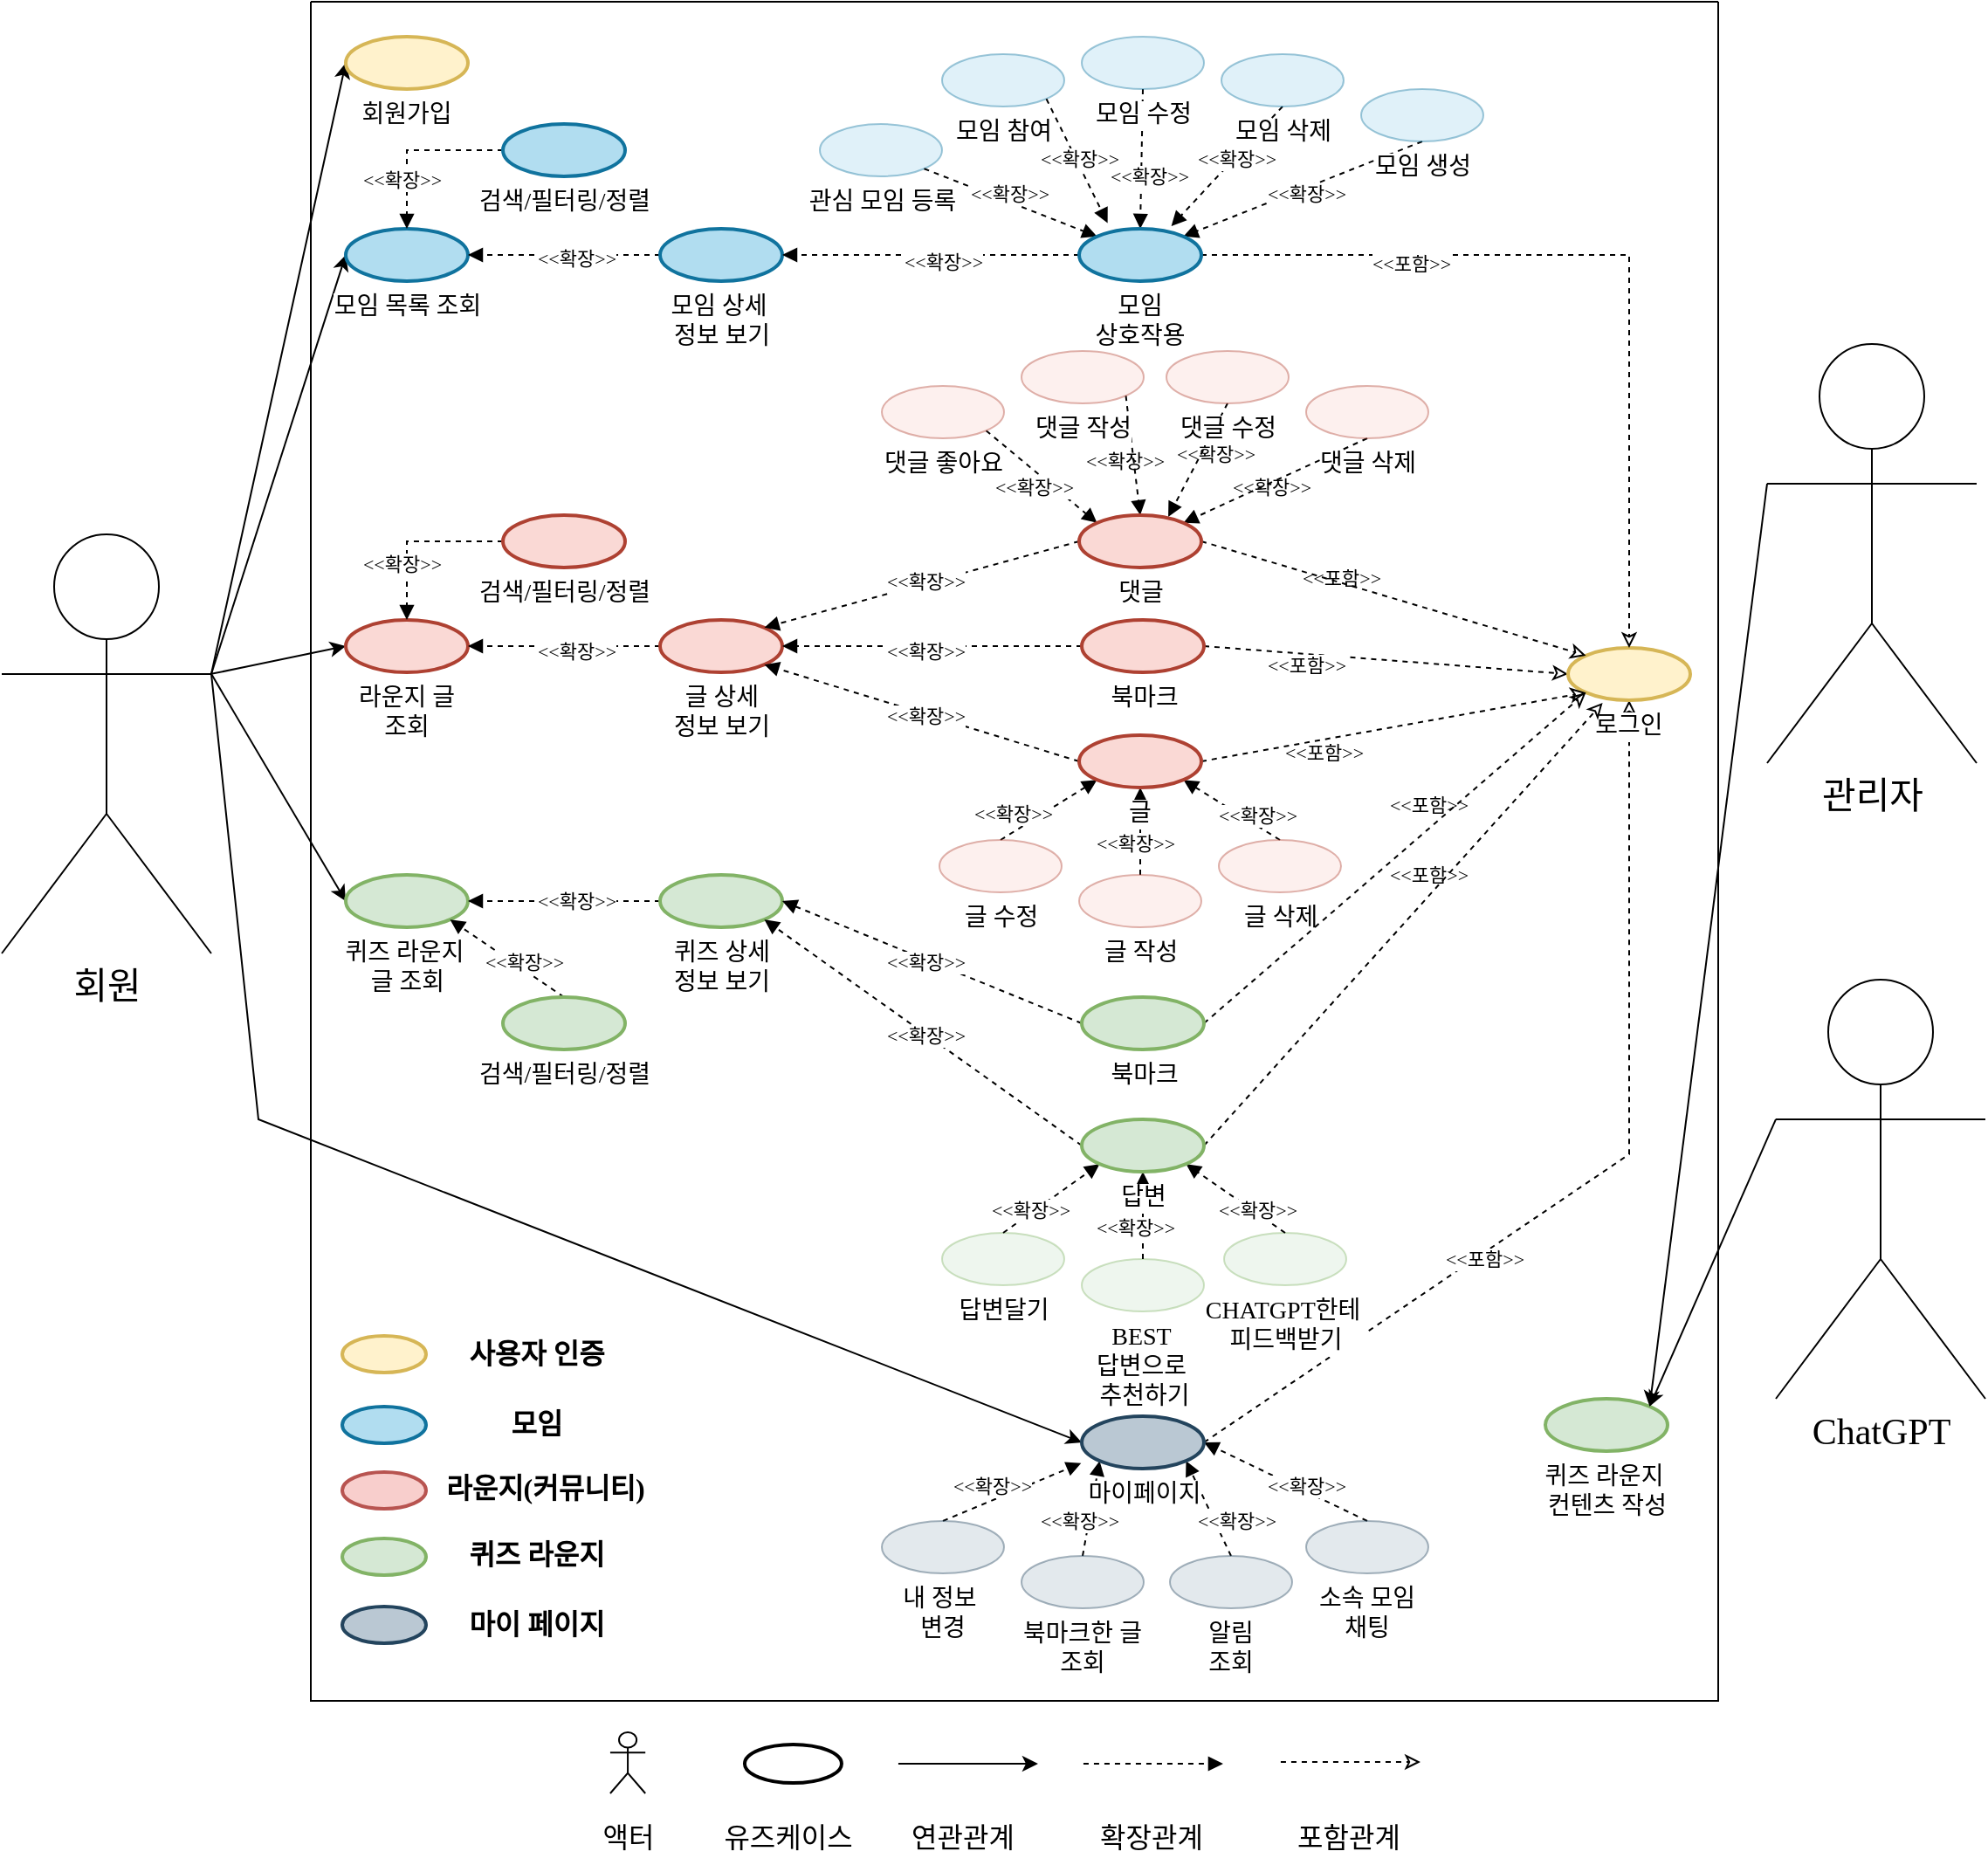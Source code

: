 <mxfile version="24.1.0" type="github">
  <diagram id="jTj0nOP97UvRc4CrnVmE" name="페이지-2">
    <mxGraphModel dx="2995" dy="1498" grid="0" gridSize="10" guides="1" tooltips="1" connect="1" arrows="1" fold="1" page="1" pageScale="1" pageWidth="827" pageHeight="1169" math="0" shadow="0">
      <root>
        <mxCell id="0" />
        <mxCell id="1" parent="0" />
        <mxCell id="42WZa0VlCs6O76AgJ4p3-1" style="rounded=0;orthogonalLoop=1;jettySize=auto;html=1;exitX=1;exitY=0.333;exitDx=0;exitDy=0;exitPerimeter=0;entryX=0;entryY=0.5;entryDx=0;entryDy=0;fontFamily=Noto Sans Korean;fontSource=https%3A%2F%2Ffonts.googleapis.com%2Fcss%3Ffamily%3DNoto%2BSans%2BKorean;" parent="1" source="YGuzLo_X1hFEdo6NRZUu-1" target="xbkJU-2Ecq9a6FRuG0pj-4" edge="1">
          <mxGeometry relative="1" as="geometry" />
        </mxCell>
        <mxCell id="42WZa0VlCs6O76AgJ4p3-2" style="rounded=0;orthogonalLoop=1;jettySize=auto;html=1;exitX=1;exitY=0.333;exitDx=0;exitDy=0;exitPerimeter=0;entryX=0;entryY=0.5;entryDx=0;entryDy=0;fontFamily=Noto Sans Korean;fontSource=https%3A%2F%2Ffonts.googleapis.com%2Fcss%3Ffamily%3DNoto%2BSans%2BKorean;" parent="1" source="YGuzLo_X1hFEdo6NRZUu-1" target="xbkJU-2Ecq9a6FRuG0pj-2" edge="1">
          <mxGeometry relative="1" as="geometry" />
        </mxCell>
        <mxCell id="42WZa0VlCs6O76AgJ4p3-3" style="rounded=0;orthogonalLoop=1;jettySize=auto;html=1;exitX=1;exitY=0.333;exitDx=0;exitDy=0;exitPerimeter=0;entryX=0;entryY=0.5;entryDx=0;entryDy=0;fontFamily=Noto Sans Korean;fontSource=https%3A%2F%2Ffonts.googleapis.com%2Fcss%3Ffamily%3DNoto%2BSans%2BKorean;" parent="1" source="YGuzLo_X1hFEdo6NRZUu-1" target="xbkJU-2Ecq9a6FRuG0pj-1" edge="1">
          <mxGeometry relative="1" as="geometry" />
        </mxCell>
        <mxCell id="42WZa0VlCs6O76AgJ4p3-4" style="rounded=0;orthogonalLoop=1;jettySize=auto;html=1;exitX=1;exitY=0.333;exitDx=0;exitDy=0;exitPerimeter=0;entryX=0;entryY=0.5;entryDx=0;entryDy=0;fontFamily=Noto Sans Korean;fontSource=https%3A%2F%2Ffonts.googleapis.com%2Fcss%3Ffamily%3DNoto%2BSans%2BKorean;" parent="1" source="YGuzLo_X1hFEdo6NRZUu-1" target="BZRNietGkavJV_CIzEXZ-2" edge="1">
          <mxGeometry relative="1" as="geometry" />
        </mxCell>
        <mxCell id="42WZa0VlCs6O76AgJ4p3-7" style="rounded=0;orthogonalLoop=1;jettySize=auto;html=1;exitX=1;exitY=0.333;exitDx=0;exitDy=0;exitPerimeter=0;entryX=0;entryY=0.5;entryDx=0;entryDy=0;fontFamily=Noto Sans Korean;fontSource=https%3A%2F%2Ffonts.googleapis.com%2Fcss%3Ffamily%3DNoto%2BSans%2BKorean;" parent="1" source="YGuzLo_X1hFEdo6NRZUu-1" target="xbkJU-2Ecq9a6FRuG0pj-3" edge="1">
          <mxGeometry relative="1" as="geometry">
            <Array as="points">
              <mxPoint x="90" y="670" />
            </Array>
          </mxGeometry>
        </mxCell>
        <mxCell id="YGuzLo_X1hFEdo6NRZUu-1" value="회원" style="shape=umlActor;verticalLabelPosition=bottom;verticalAlign=top;html=1;outlineConnect=0;rounded=0;labelBackgroundColor=default;fontSize=21;textShadow=0;fontFamily=Noto Sans Korean;fontSource=https%3A%2F%2Ffonts.googleapis.com%2Fcss%3Ffamily%3DNoto%2BSans%2BKorean;" parent="1" vertex="1">
          <mxGeometry x="-57" y="335" width="120" height="240" as="geometry" />
        </mxCell>
        <mxCell id="YGuzLo_X1hFEdo6NRZUu-2" value="" style="swimlane;startSize=0;fontFamily=Noto Sans Korean;fontSource=https%3A%2F%2Ffonts.googleapis.com%2Fcss%3Ffamily%3DNoto%2BSans%2BKorean;" parent="1" vertex="1">
          <mxGeometry x="120" y="30" width="806" height="973" as="geometry" />
        </mxCell>
        <mxCell id="42WZa0VlCs6O76AgJ4p3-6" style="rounded=0;orthogonalLoop=1;jettySize=auto;html=1;exitX=1;exitY=0.5;exitDx=0;exitDy=0;entryX=0;entryY=0.5;entryDx=0;entryDy=0;dashed=1;endArrow=classic;endFill=0;fontFamily=Noto Sans Korean;fontSource=https%3A%2F%2Ffonts.googleapis.com%2Fcss%3Ffamily%3DNoto%2BSans%2BKorean;" parent="YGuzLo_X1hFEdo6NRZUu-2" source="-K2f4USVKCigkwagMgy_-1" target="NOhAKVlgrImQNk7xSUPU-1" edge="1">
          <mxGeometry relative="1" as="geometry" />
        </mxCell>
        <mxCell id="xbkJU-2Ecq9a6FRuG0pj-1" value="모임&amp;nbsp;&lt;span style=&quot;font-size: 14px;&quot;&gt;목록 조회&lt;/span&gt;" style="ellipse;html=1;labelPosition=center;verticalLabelPosition=bottom;align=center;verticalAlign=top;labelBackgroundColor=default;fontSize=14;fillColor=#b1ddf0;strokeColor=#10739e;strokeWidth=2;fontFamily=Noto Sans Korean;fontSource=https%3A%2F%2Ffonts.googleapis.com%2Fcss%3Ffamily%3DNoto%2BSans%2BKorean;" parent="YGuzLo_X1hFEdo6NRZUu-2" vertex="1">
          <mxGeometry x="20" y="130" width="70" height="30" as="geometry" />
        </mxCell>
        <mxCell id="xbkJU-2Ecq9a6FRuG0pj-2" value="라운지 글 조회" style="ellipse;whiteSpace=wrap;html=1;labelPosition=center;verticalLabelPosition=bottom;align=center;verticalAlign=top;labelBackgroundColor=default;fontSize=14;fillColor=#fad9d5;strokeColor=#ae4132;strokeWidth=2;fontFamily=Noto Sans Korean;fontSource=https%3A%2F%2Ffonts.googleapis.com%2Fcss%3Ffamily%3DNoto%2BSans%2BKorean;" parent="YGuzLo_X1hFEdo6NRZUu-2" vertex="1">
          <mxGeometry x="20" y="354" width="70" height="30" as="geometry" />
        </mxCell>
        <mxCell id="42WZa0VlCs6O76AgJ4p3-9" style="rounded=0;orthogonalLoop=1;jettySize=auto;html=1;exitX=1;exitY=0.5;exitDx=0;exitDy=0;entryX=0.5;entryY=1;entryDx=0;entryDy=0;dashed=1;endArrow=classic;endFill=0;fontFamily=Noto Sans Korean;fontSource=https%3A%2F%2Ffonts.googleapis.com%2Fcss%3Ffamily%3DNoto%2BSans%2BKorean;" parent="YGuzLo_X1hFEdo6NRZUu-2" source="xbkJU-2Ecq9a6FRuG0pj-3" target="NOhAKVlgrImQNk7xSUPU-1" edge="1">
          <mxGeometry relative="1" as="geometry">
            <Array as="points">
              <mxPoint x="755" y="660" />
            </Array>
          </mxGeometry>
        </mxCell>
        <mxCell id="42WZa0VlCs6O76AgJ4p3-14" style="rounded=0;orthogonalLoop=1;jettySize=auto;html=1;exitX=0.5;exitY=0;exitDx=0;exitDy=0;entryX=-0.005;entryY=0.895;entryDx=0;entryDy=0;endArrow=block;endFill=1;fontFamily=Noto Sans Korean;fontSource=https%3A%2F%2Ffonts.googleapis.com%2Fcss%3Ffamily%3DNoto%2BSans%2BKorean;dashed=1;entryPerimeter=0;" parent="YGuzLo_X1hFEdo6NRZUu-2" source="RSIxP8JftO4a3xVgUwhf-5" target="xbkJU-2Ecq9a6FRuG0pj-3" edge="1">
          <mxGeometry relative="1" as="geometry" />
        </mxCell>
        <mxCell id="42WZa0VlCs6O76AgJ4p3-15" style="rounded=0;orthogonalLoop=1;jettySize=auto;html=1;exitX=0.5;exitY=0;exitDx=0;exitDy=0;entryX=0;entryY=1;entryDx=0;entryDy=0;endArrow=block;endFill=1;fontFamily=Noto Sans Korean;fontSource=https%3A%2F%2Ffonts.googleapis.com%2Fcss%3Ffamily%3DNoto%2BSans%2BKorean;dashed=1;" parent="YGuzLo_X1hFEdo6NRZUu-2" source="RSIxP8JftO4a3xVgUwhf-7" target="xbkJU-2Ecq9a6FRuG0pj-3" edge="1">
          <mxGeometry relative="1" as="geometry" />
        </mxCell>
        <mxCell id="42WZa0VlCs6O76AgJ4p3-16" style="rounded=0;orthogonalLoop=1;jettySize=auto;html=1;exitX=0.5;exitY=0;exitDx=0;exitDy=0;entryX=1;entryY=1;entryDx=0;entryDy=0;endArrow=block;endFill=1;fontFamily=Noto Sans Korean;fontSource=https%3A%2F%2Ffonts.googleapis.com%2Fcss%3Ffamily%3DNoto%2BSans%2BKorean;dashed=1;" parent="YGuzLo_X1hFEdo6NRZUu-2" source="RSIxP8JftO4a3xVgUwhf-6" target="xbkJU-2Ecq9a6FRuG0pj-3" edge="1">
          <mxGeometry relative="1" as="geometry" />
        </mxCell>
        <mxCell id="42WZa0VlCs6O76AgJ4p3-17" style="rounded=0;orthogonalLoop=1;jettySize=auto;html=1;exitX=0.5;exitY=0;exitDx=0;exitDy=0;entryX=1;entryY=0.5;entryDx=0;entryDy=0;endArrow=block;endFill=1;fontFamily=Noto Sans Korean;fontSource=https%3A%2F%2Ffonts.googleapis.com%2Fcss%3Ffamily%3DNoto%2BSans%2BKorean;dashed=1;" parent="YGuzLo_X1hFEdo6NRZUu-2" source="RSIxP8JftO4a3xVgUwhf-8" target="xbkJU-2Ecq9a6FRuG0pj-3" edge="1">
          <mxGeometry relative="1" as="geometry" />
        </mxCell>
        <mxCell id="xbkJU-2Ecq9a6FRuG0pj-3" value="마이페이지" style="ellipse;html=1;labelPosition=center;verticalLabelPosition=bottom;align=center;verticalAlign=top;labelBackgroundColor=default;fontSize=14;fillColor=#bac8d3;strokeColor=#23445d;strokeWidth=2;fontFamily=Noto Sans Korean;fontSource=https%3A%2F%2Ffonts.googleapis.com%2Fcss%3Ffamily%3DNoto%2BSans%2BKorean;" parent="YGuzLo_X1hFEdo6NRZUu-2" vertex="1">
          <mxGeometry x="441.5" y="810" width="70" height="30" as="geometry" />
        </mxCell>
        <mxCell id="xbkJU-2Ecq9a6FRuG0pj-4" value="회원가입" style="ellipse;whiteSpace=wrap;html=1;labelPosition=center;verticalLabelPosition=bottom;align=center;verticalAlign=top;labelBackgroundColor=default;fontSize=14;fillColor=#fff2cc;strokeColor=#d6b656;strokeWidth=2;fontFamily=Noto Sans Korean;fontSource=https%3A%2F%2Ffonts.googleapis.com%2Fcss%3Ffamily%3DNoto%2BSans%2BKorean;" parent="YGuzLo_X1hFEdo6NRZUu-2" vertex="1">
          <mxGeometry x="20" y="20" width="70" height="30" as="geometry" />
        </mxCell>
        <mxCell id="NOhAKVlgrImQNk7xSUPU-1" value="로그인" style="ellipse;whiteSpace=wrap;html=1;labelPosition=center;verticalLabelPosition=bottom;align=center;verticalAlign=top;labelBackgroundColor=default;fontSize=14;fillColor=#fff2cc;strokeColor=#d6b656;strokeWidth=2;fontFamily=Noto Sans Korean;fontSource=https%3A%2F%2Ffonts.googleapis.com%2Fcss%3Ffamily%3DNoto%2BSans%2BKorean;" parent="YGuzLo_X1hFEdo6NRZUu-2" vertex="1">
          <mxGeometry x="720" y="370" width="70" height="30" as="geometry" />
        </mxCell>
        <mxCell id="RSIxP8JftO4a3xVgUwhf-5" value="내 정보&amp;nbsp;&lt;div&gt;변경&lt;/div&gt;" style="ellipse;whiteSpace=wrap;html=1;labelPosition=center;verticalLabelPosition=bottom;align=center;verticalAlign=top;labelBackgroundColor=default;fontSize=14;fillColor=#bac8d3;strokeColor=#23445d;opacity=40;fontFamily=Noto Sans Korean;fontSource=https%3A%2F%2Ffonts.googleapis.com%2Fcss%3Ffamily%3DNoto%2BSans%2BKorean;" parent="YGuzLo_X1hFEdo6NRZUu-2" vertex="1">
          <mxGeometry x="327" y="870" width="70" height="30" as="geometry" />
        </mxCell>
        <mxCell id="RSIxP8JftO4a3xVgUwhf-6" value="알림&lt;div&gt;조회&lt;/div&gt;" style="ellipse;whiteSpace=wrap;html=1;labelPosition=center;verticalLabelPosition=bottom;align=center;verticalAlign=top;labelBackgroundColor=default;fontSize=14;fillColor=#bac8d3;strokeColor=#23445d;opacity=40;fontFamily=Noto Sans Korean;fontSource=https%3A%2F%2Ffonts.googleapis.com%2Fcss%3Ffamily%3DNoto%2BSans%2BKorean;" parent="YGuzLo_X1hFEdo6NRZUu-2" vertex="1">
          <mxGeometry x="492" y="890" width="70" height="30" as="geometry" />
        </mxCell>
        <mxCell id="RSIxP8JftO4a3xVgUwhf-7" value="북마크한 글 조회" style="ellipse;whiteSpace=wrap;html=1;labelPosition=center;verticalLabelPosition=bottom;align=center;verticalAlign=top;labelBackgroundColor=default;fontSize=14;fillColor=#bac8d3;strokeColor=#23445d;opacity=40;fontFamily=Noto Sans Korean;fontSource=https%3A%2F%2Ffonts.googleapis.com%2Fcss%3Ffamily%3DNoto%2BSans%2BKorean;" parent="YGuzLo_X1hFEdo6NRZUu-2" vertex="1">
          <mxGeometry x="407" y="890" width="70" height="30" as="geometry" />
        </mxCell>
        <mxCell id="RSIxP8JftO4a3xVgUwhf-8" value="소속 모임&lt;div&gt;채팅&lt;/div&gt;" style="ellipse;whiteSpace=wrap;html=1;labelPosition=center;verticalLabelPosition=bottom;align=center;verticalAlign=top;labelBackgroundColor=default;fontSize=14;fillColor=#bac8d3;strokeColor=#23445d;opacity=40;fontFamily=Noto Sans Korean;fontSource=https%3A%2F%2Ffonts.googleapis.com%2Fcss%3Ffamily%3DNoto%2BSans%2BKorean;" parent="YGuzLo_X1hFEdo6NRZUu-2" vertex="1">
          <mxGeometry x="570" y="870" width="70" height="30" as="geometry" />
        </mxCell>
        <mxCell id="RtjWrgiDrUg9PwyguRAx-13" style="edgeStyle=orthogonalEdgeStyle;rounded=0;orthogonalLoop=1;jettySize=auto;html=1;exitX=0;exitY=0.5;exitDx=0;exitDy=0;entryX=1;entryY=0.5;entryDx=0;entryDy=0;dashed=1;endArrow=block;endFill=1;fontFamily=Noto Sans Korean;fontSource=https%3A%2F%2Ffonts.googleapis.com%2Fcss%3Ffamily%3DNoto%2BSans%2BKorean;" parent="YGuzLo_X1hFEdo6NRZUu-2" source="r3Q0pRkywXwkQfSbzAWJ-1" target="xbkJU-2Ecq9a6FRuG0pj-1" edge="1">
          <mxGeometry relative="1" as="geometry" />
        </mxCell>
        <mxCell id="r3Q0pRkywXwkQfSbzAWJ-1" value="모임 상세&amp;nbsp;&lt;div style=&quot;font-size: 14px;&quot;&gt;정보 보기&lt;/div&gt;" style="ellipse;html=1;labelPosition=center;verticalLabelPosition=bottom;align=center;verticalAlign=top;labelBackgroundColor=default;fontSize=14;fillColor=#b1ddf0;strokeColor=#10739e;strokeWidth=2;fontFamily=Noto Sans Korean;fontSource=https%3A%2F%2Ffonts.googleapis.com%2Fcss%3Ffamily%3DNoto%2BSans%2BKorean;" parent="YGuzLo_X1hFEdo6NRZUu-2" vertex="1">
          <mxGeometry x="200" y="130" width="70" height="30" as="geometry" />
        </mxCell>
        <mxCell id="MipSQJv0WckpIGKep5O7-1" value="모임 참여" style="ellipse;whiteSpace=wrap;html=1;labelPosition=center;verticalLabelPosition=bottom;align=center;verticalAlign=top;labelBackgroundColor=default;fontSize=14;fillColor=#b1ddf0;strokeColor=#10739e;opacity=40;fontFamily=Noto Sans Korean;fontSource=https%3A%2F%2Ffonts.googleapis.com%2Fcss%3Ffamily%3DNoto%2BSans%2BKorean;" parent="YGuzLo_X1hFEdo6NRZUu-2" vertex="1">
          <mxGeometry x="361.5" y="30" width="70" height="30" as="geometry" />
        </mxCell>
        <mxCell id="MipSQJv0WckpIGKep5O7-2" value="관심 모임&amp;nbsp;&lt;span style=&quot;font-size: 14px;&quot;&gt;등록&lt;/span&gt;" style="ellipse;html=1;labelPosition=center;verticalLabelPosition=bottom;align=center;verticalAlign=top;labelBackgroundColor=default;fontSize=14;fillColor=#b1ddf0;strokeColor=#10739e;opacity=40;fontFamily=Noto Sans Korean;fontSource=https%3A%2F%2Ffonts.googleapis.com%2Fcss%3Ffamily%3DNoto%2BSans%2BKorean;" parent="YGuzLo_X1hFEdo6NRZUu-2" vertex="1">
          <mxGeometry x="291.5" y="70" width="70" height="30" as="geometry" />
        </mxCell>
        <mxCell id="RtjWrgiDrUg9PwyguRAx-11" style="edgeStyle=orthogonalEdgeStyle;rounded=0;orthogonalLoop=1;jettySize=auto;html=1;exitX=0;exitY=0.5;exitDx=0;exitDy=0;entryX=1;entryY=0.5;entryDx=0;entryDy=0;dashed=1;endArrow=block;endFill=1;fontFamily=Noto Sans Korean;fontSource=https%3A%2F%2Ffonts.googleapis.com%2Fcss%3Ffamily%3DNoto%2BSans%2BKorean;" parent="YGuzLo_X1hFEdo6NRZUu-2" source="cXlgSNlOm7EEsly19OPD-1" target="xbkJU-2Ecq9a6FRuG0pj-2" edge="1">
          <mxGeometry relative="1" as="geometry" />
        </mxCell>
        <mxCell id="cXlgSNlOm7EEsly19OPD-1" value="&lt;div style=&quot;font-size: 14px;&quot;&gt;글 상세&lt;/div&gt;&lt;div style=&quot;font-size: 14px;&quot;&gt;정보 보기&lt;/div&gt;" style="ellipse;html=1;labelPosition=center;verticalLabelPosition=bottom;align=center;verticalAlign=top;labelBackgroundColor=default;fontSize=14;fillColor=#fad9d5;strokeColor=#ae4132;strokeWidth=2;fontFamily=Noto Sans Korean;fontSource=https%3A%2F%2Ffonts.googleapis.com%2Fcss%3Ffamily%3DNoto%2BSans%2BKorean;" parent="YGuzLo_X1hFEdo6NRZUu-2" vertex="1">
          <mxGeometry x="200" y="354" width="70" height="30" as="geometry" />
        </mxCell>
        <mxCell id="RtjWrgiDrUg9PwyguRAx-12" style="edgeStyle=orthogonalEdgeStyle;rounded=0;orthogonalLoop=1;jettySize=auto;html=1;exitX=0;exitY=0.5;exitDx=0;exitDy=0;entryX=1;entryY=0.5;entryDx=0;entryDy=0;dashed=1;endArrow=block;endFill=1;fontFamily=Noto Sans Korean;fontSource=https%3A%2F%2Ffonts.googleapis.com%2Fcss%3Ffamily%3DNoto%2BSans%2BKorean;" parent="YGuzLo_X1hFEdo6NRZUu-2" source="4BCtypjuSpM-yuh8mV4r-1" target="r3Q0pRkywXwkQfSbzAWJ-1" edge="1">
          <mxGeometry relative="1" as="geometry" />
        </mxCell>
        <mxCell id="dA3zyy7pW2rvzDFR10JF-6" style="edgeStyle=orthogonalEdgeStyle;rounded=0;orthogonalLoop=1;jettySize=auto;html=1;exitX=1;exitY=0.5;exitDx=0;exitDy=0;entryX=0.5;entryY=0;entryDx=0;entryDy=0;dashed=1;endArrow=classic;endFill=0;fontFamily=Noto Sans Korean;fontSource=https%3A%2F%2Ffonts.googleapis.com%2Fcss%3Ffamily%3DNoto%2BSans%2BKorean;" parent="YGuzLo_X1hFEdo6NRZUu-2" source="4BCtypjuSpM-yuh8mV4r-1" target="NOhAKVlgrImQNk7xSUPU-1" edge="1">
          <mxGeometry relative="1" as="geometry" />
        </mxCell>
        <mxCell id="42WZa0VlCs6O76AgJ4p3-35" value="&amp;lt;&amp;lt;포함&amp;gt;&amp;gt;" style="edgeLabel;html=1;align=center;verticalAlign=middle;resizable=0;points=[];fontFamily=Noto Sans Korean;fontSource=https%3A%2F%2Ffonts.googleapis.com%2Fcss%3Ffamily%3DNoto%2BSans%2BKorean;" parent="dA3zyy7pW2rvzDFR10JF-6" vertex="1" connectable="0">
          <mxGeometry x="0.666" y="-1" relative="1" as="geometry">
            <mxPoint x="-82" y="428" as="offset" />
          </mxGeometry>
        </mxCell>
        <mxCell id="42WZa0VlCs6O76AgJ4p3-36" value="&amp;lt;&amp;lt;포함&amp;gt;&amp;gt;" style="edgeLabel;html=1;align=center;verticalAlign=middle;resizable=0;points=[];fontFamily=Noto Sans Korean;fontSource=https%3A%2F%2Ffonts.googleapis.com%2Fcss%3Ffamily%3DNoto%2BSans%2BKorean;" parent="dA3zyy7pW2rvzDFR10JF-6" vertex="1" connectable="0">
          <mxGeometry x="0.666" y="-1" relative="1" as="geometry">
            <mxPoint x="-114" y="208" as="offset" />
          </mxGeometry>
        </mxCell>
        <mxCell id="42WZa0VlCs6O76AgJ4p3-40" value="&amp;lt;&amp;lt;포함&amp;gt;&amp;gt;" style="edgeLabel;html=1;align=center;verticalAlign=middle;resizable=0;points=[];fontFamily=Noto Sans Korean;fontSource=https%3A%2F%2Ffonts.googleapis.com%2Fcss%3Ffamily%3DNoto%2BSans%2BKorean;" parent="dA3zyy7pW2rvzDFR10JF-6" vertex="1" connectable="0">
          <mxGeometry x="0.666" y="-1" relative="1" as="geometry">
            <mxPoint x="-114" y="168" as="offset" />
          </mxGeometry>
        </mxCell>
        <mxCell id="42WZa0VlCs6O76AgJ4p3-42" value="&amp;lt;&amp;lt;포함&amp;gt;&amp;gt;" style="edgeLabel;html=1;align=center;verticalAlign=middle;resizable=0;points=[];fontFamily=Noto Sans Korean;fontSource=https%3A%2F%2Ffonts.googleapis.com%2Fcss%3Ffamily%3DNoto%2BSans%2BKorean;" parent="dA3zyy7pW2rvzDFR10JF-6" vertex="1" connectable="0">
          <mxGeometry x="0.666" y="-1" relative="1" as="geometry">
            <mxPoint x="-164" y="38" as="offset" />
          </mxGeometry>
        </mxCell>
        <mxCell id="42WZa0VlCs6O76AgJ4p3-45" value="&amp;lt;&amp;lt;포함&amp;gt;&amp;gt;" style="edgeLabel;html=1;align=center;verticalAlign=middle;resizable=0;points=[];fontFamily=Noto Sans Korean;fontSource=https%3A%2F%2Ffonts.googleapis.com%2Fcss%3Ffamily%3DNoto%2BSans%2BKorean;" parent="dA3zyy7pW2rvzDFR10JF-6" vertex="1" connectable="0">
          <mxGeometry x="0.666" y="-1" relative="1" as="geometry">
            <mxPoint x="-184" y="88" as="offset" />
          </mxGeometry>
        </mxCell>
        <mxCell id="42WZa0VlCs6O76AgJ4p3-46" value="&amp;lt;&amp;lt;포함&amp;gt;&amp;gt;" style="edgeLabel;html=1;align=center;verticalAlign=middle;resizable=0;points=[];fontFamily=Noto Sans Korean;fontSource=https%3A%2F%2Ffonts.googleapis.com%2Fcss%3Ffamily%3DNoto%2BSans%2BKorean;" parent="dA3zyy7pW2rvzDFR10JF-6" vertex="1" connectable="0">
          <mxGeometry x="0.666" y="-1" relative="1" as="geometry">
            <mxPoint x="-174" y="138" as="offset" />
          </mxGeometry>
        </mxCell>
        <mxCell id="42WZa0VlCs6O76AgJ4p3-47" value="&amp;lt;&amp;lt;포함&amp;gt;&amp;gt;" style="edgeLabel;html=1;align=center;verticalAlign=middle;resizable=0;points=[];fontFamily=Noto Sans Korean;fontSource=https%3A%2F%2Ffonts.googleapis.com%2Fcss%3Ffamily%3DNoto%2BSans%2BKorean;" parent="dA3zyy7pW2rvzDFR10JF-6" vertex="1" connectable="0">
          <mxGeometry x="0.666" y="-1" relative="1" as="geometry">
            <mxPoint x="-124" y="-142" as="offset" />
          </mxGeometry>
        </mxCell>
        <mxCell id="42WZa0VlCs6O76AgJ4p3-28" style="rounded=0;orthogonalLoop=1;jettySize=auto;html=1;exitX=1;exitY=1;exitDx=0;exitDy=0;entryX=0;entryY=0;entryDx=0;entryDy=0;endArrow=block;endFill=1;fontFamily=Noto Sans Korean;fontSource=https%3A%2F%2Ffonts.googleapis.com%2Fcss%3Ffamily%3DNoto%2BSans%2BKorean;dashed=1;" parent="YGuzLo_X1hFEdo6NRZUu-2" source="MipSQJv0WckpIGKep5O7-2" target="4BCtypjuSpM-yuh8mV4r-1" edge="1">
          <mxGeometry relative="1" as="geometry" />
        </mxCell>
        <mxCell id="42WZa0VlCs6O76AgJ4p3-29" style="rounded=0;orthogonalLoop=1;jettySize=auto;html=1;exitX=1;exitY=1;exitDx=0;exitDy=0;entryX=0.233;entryY=-0.108;entryDx=0;entryDy=0;entryPerimeter=0;endArrow=block;endFill=1;fontFamily=Noto Sans Korean;fontSource=https%3A%2F%2Ffonts.googleapis.com%2Fcss%3Ffamily%3DNoto%2BSans%2BKorean;dashed=1;" parent="YGuzLo_X1hFEdo6NRZUu-2" source="MipSQJv0WckpIGKep5O7-1" target="4BCtypjuSpM-yuh8mV4r-1" edge="1">
          <mxGeometry relative="1" as="geometry" />
        </mxCell>
        <mxCell id="42WZa0VlCs6O76AgJ4p3-30" style="rounded=0;orthogonalLoop=1;jettySize=auto;html=1;exitX=0.5;exitY=1;exitDx=0;exitDy=0;entryX=0.5;entryY=0;entryDx=0;entryDy=0;endArrow=block;endFill=1;fontFamily=Noto Sans Korean;fontSource=https%3A%2F%2Ffonts.googleapis.com%2Fcss%3Ffamily%3DNoto%2BSans%2BKorean;dashed=1;" parent="YGuzLo_X1hFEdo6NRZUu-2" source="Vzc4TBy5uDRJkHYQ5rnn-1" target="4BCtypjuSpM-yuh8mV4r-1" edge="1">
          <mxGeometry relative="1" as="geometry" />
        </mxCell>
        <mxCell id="42WZa0VlCs6O76AgJ4p3-31" style="rounded=0;orthogonalLoop=1;jettySize=auto;html=1;exitX=0.5;exitY=1;exitDx=0;exitDy=0;entryX=0.754;entryY=-0.049;entryDx=0;entryDy=0;entryPerimeter=0;endArrow=block;endFill=1;fontFamily=Noto Sans Korean;fontSource=https%3A%2F%2Ffonts.googleapis.com%2Fcss%3Ffamily%3DNoto%2BSans%2BKorean;dashed=1;" parent="YGuzLo_X1hFEdo6NRZUu-2" source="Vzc4TBy5uDRJkHYQ5rnn-2" target="4BCtypjuSpM-yuh8mV4r-1" edge="1">
          <mxGeometry relative="1" as="geometry" />
        </mxCell>
        <mxCell id="42WZa0VlCs6O76AgJ4p3-32" style="rounded=0;orthogonalLoop=1;jettySize=auto;html=1;exitX=0.5;exitY=1;exitDx=0;exitDy=0;entryX=1;entryY=0;entryDx=0;entryDy=0;endArrow=block;endFill=1;fontFamily=Noto Sans Korean;fontSource=https%3A%2F%2Ffonts.googleapis.com%2Fcss%3Ffamily%3DNoto%2BSans%2BKorean;dashed=1;" parent="YGuzLo_X1hFEdo6NRZUu-2" source="huwDGoITAxrcZlBKzeDQ-46" target="4BCtypjuSpM-yuh8mV4r-1" edge="1">
          <mxGeometry relative="1" as="geometry" />
        </mxCell>
        <mxCell id="4BCtypjuSpM-yuh8mV4r-1" value="모임&lt;div&gt;상호작용&lt;/div&gt;" style="ellipse;whiteSpace=wrap;html=1;labelPosition=center;verticalLabelPosition=bottom;align=center;verticalAlign=top;labelBackgroundColor=default;fontSize=14;fillColor=#b1ddf0;strokeColor=#10739e;strokeWidth=2;fontFamily=Noto Sans Korean;fontSource=https%3A%2F%2Ffonts.googleapis.com%2Fcss%3Ffamily%3DNoto%2BSans%2BKorean;" parent="YGuzLo_X1hFEdo6NRZUu-2" vertex="1">
          <mxGeometry x="440" y="130" width="70" height="30" as="geometry" />
        </mxCell>
        <mxCell id="Vzc4TBy5uDRJkHYQ5rnn-1" value="모임 수정" style="ellipse;whiteSpace=wrap;html=1;labelPosition=center;verticalLabelPosition=bottom;align=center;verticalAlign=top;labelBackgroundColor=default;fontSize=14;fillColor=#b1ddf0;strokeColor=#10739e;opacity=40;fontFamily=Noto Sans Korean;fontSource=https%3A%2F%2Ffonts.googleapis.com%2Fcss%3Ffamily%3DNoto%2BSans%2BKorean;" parent="YGuzLo_X1hFEdo6NRZUu-2" vertex="1">
          <mxGeometry x="441.5" y="20" width="70" height="30" as="geometry" />
        </mxCell>
        <mxCell id="Vzc4TBy5uDRJkHYQ5rnn-2" value="모임 삭제" style="ellipse;whiteSpace=wrap;html=1;labelPosition=center;verticalLabelPosition=bottom;align=center;verticalAlign=top;labelBackgroundColor=default;fontSize=14;fillColor=#b1ddf0;strokeColor=#10739e;opacity=40;fontFamily=Noto Sans Korean;fontSource=https%3A%2F%2Ffonts.googleapis.com%2Fcss%3Ffamily%3DNoto%2BSans%2BKorean;" parent="YGuzLo_X1hFEdo6NRZUu-2" vertex="1">
          <mxGeometry x="521.5" y="30" width="70" height="30" as="geometry" />
        </mxCell>
        <mxCell id="RtjWrgiDrUg9PwyguRAx-5" style="rounded=0;orthogonalLoop=1;jettySize=auto;html=1;exitX=0;exitY=0.5;exitDx=0;exitDy=0;entryX=1;entryY=0;entryDx=0;entryDy=0;dashed=1;endArrow=block;endFill=1;fontFamily=Noto Sans Korean;fontSource=https%3A%2F%2Ffonts.googleapis.com%2Fcss%3Ffamily%3DNoto%2BSans%2BKorean;" parent="YGuzLo_X1hFEdo6NRZUu-2" source="IklVNkg57ZsHUNvntp-u-1" target="cXlgSNlOm7EEsly19OPD-1" edge="1">
          <mxGeometry relative="1" as="geometry" />
        </mxCell>
        <mxCell id="dA3zyy7pW2rvzDFR10JF-2" style="rounded=0;orthogonalLoop=1;jettySize=auto;html=1;exitX=1;exitY=0.5;exitDx=0;exitDy=0;entryX=0;entryY=0;entryDx=0;entryDy=0;dashed=1;endArrow=classic;endFill=0;fontFamily=Noto Sans Korean;fontSource=https%3A%2F%2Ffonts.googleapis.com%2Fcss%3Ffamily%3DNoto%2BSans%2BKorean;" parent="YGuzLo_X1hFEdo6NRZUu-2" source="IklVNkg57ZsHUNvntp-u-1" target="NOhAKVlgrImQNk7xSUPU-1" edge="1">
          <mxGeometry relative="1" as="geometry" />
        </mxCell>
        <mxCell id="42WZa0VlCs6O76AgJ4p3-24" style="rounded=0;orthogonalLoop=1;jettySize=auto;html=1;exitX=1;exitY=1;exitDx=0;exitDy=0;entryX=0;entryY=0;entryDx=0;entryDy=0;endArrow=block;endFill=1;fontFamily=Noto Sans Korean;fontSource=https%3A%2F%2Ffonts.googleapis.com%2Fcss%3Ffamily%3DNoto%2BSans%2BKorean;dashed=1;" parent="YGuzLo_X1hFEdo6NRZUu-2" source="f-m4LPaJYdPx1a9KxvPm-3" target="IklVNkg57ZsHUNvntp-u-1" edge="1">
          <mxGeometry relative="1" as="geometry" />
        </mxCell>
        <mxCell id="42WZa0VlCs6O76AgJ4p3-259" value="&amp;lt;&amp;lt;확장&amp;gt;&amp;gt;" style="edgeLabel;html=1;align=center;verticalAlign=middle;resizable=0;points=[];fontFamily=Noto Sans Korean;fontSize=11;fontColor=default;labelBackgroundColor=default;fillColor=none;gradientColor=none;fontSource=https%3A%2F%2Ffonts.googleapis.com%2Fcss%3Ffamily%3DNoto%2BSans%2BKorean;" parent="42WZa0VlCs6O76AgJ4p3-24" vertex="1" connectable="0">
          <mxGeometry x="-0.167" y="1" relative="1" as="geometry">
            <mxPoint y="11" as="offset" />
          </mxGeometry>
        </mxCell>
        <mxCell id="42WZa0VlCs6O76AgJ4p3-260" value="&amp;lt;&amp;lt;확장&amp;gt;&amp;gt;" style="edgeLabel;html=1;align=center;verticalAlign=middle;resizable=0;points=[];fontFamily=Noto Sans Korean;fontSize=11;fontColor=default;labelBackgroundColor=default;fillColor=none;gradientColor=none;fontSource=https%3A%2F%2Ffonts.googleapis.com%2Fcss%3Ffamily%3DNoto%2BSans%2BKorean;" parent="42WZa0VlCs6O76AgJ4p3-24" vertex="1" connectable="0">
          <mxGeometry x="-0.167" y="1" relative="1" as="geometry">
            <mxPoint x="136" y="11" as="offset" />
          </mxGeometry>
        </mxCell>
        <mxCell id="42WZa0VlCs6O76AgJ4p3-261" value="&amp;lt;&amp;lt;확장&amp;gt;&amp;gt;" style="edgeLabel;html=1;align=center;verticalAlign=middle;resizable=0;points=[];fontFamily=Noto Sans Korean;fontSize=11;fontColor=default;labelBackgroundColor=default;fillColor=none;gradientColor=none;fontSource=https%3A%2F%2Ffonts.googleapis.com%2Fcss%3Ffamily%3DNoto%2BSans%2BKorean;" parent="42WZa0VlCs6O76AgJ4p3-24" vertex="1" connectable="0">
          <mxGeometry x="-0.167" y="1" relative="1" as="geometry">
            <mxPoint x="52" y="-4" as="offset" />
          </mxGeometry>
        </mxCell>
        <mxCell id="42WZa0VlCs6O76AgJ4p3-262" value="&amp;lt;&amp;lt;확장&amp;gt;&amp;gt;" style="edgeLabel;html=1;align=center;verticalAlign=middle;resizable=0;points=[];fontFamily=Noto Sans Korean;fontSize=11;fontColor=default;labelBackgroundColor=default;fillColor=none;gradientColor=none;fontSource=https%3A%2F%2Ffonts.googleapis.com%2Fcss%3Ffamily%3DNoto%2BSans%2BKorean;" parent="42WZa0VlCs6O76AgJ4p3-24" vertex="1" connectable="0">
          <mxGeometry x="-0.167" y="1" relative="1" as="geometry">
            <mxPoint x="104" y="-8" as="offset" />
          </mxGeometry>
        </mxCell>
        <mxCell id="42WZa0VlCs6O76AgJ4p3-263" value="&amp;lt;&amp;lt;확장&amp;gt;&amp;gt;" style="edgeLabel;html=1;align=center;verticalAlign=middle;resizable=0;points=[];fontFamily=Noto Sans Korean;fontSize=11;fontColor=default;labelBackgroundColor=default;fillColor=none;gradientColor=none;fontSource=https%3A%2F%2Ffonts.googleapis.com%2Fcss%3Ffamily%3DNoto%2BSans%2BKorean;" parent="42WZa0VlCs6O76AgJ4p3-24" vertex="1" connectable="0">
          <mxGeometry x="-0.167" y="1" relative="1" as="geometry">
            <mxPoint x="-14" y="-157" as="offset" />
          </mxGeometry>
        </mxCell>
        <mxCell id="42WZa0VlCs6O76AgJ4p3-264" value="&amp;lt;&amp;lt;확장&amp;gt;&amp;gt;" style="edgeLabel;html=1;align=center;verticalAlign=middle;resizable=0;points=[];fontFamily=Noto Sans Korean;fontSize=11;fontColor=default;labelBackgroundColor=default;fillColor=none;gradientColor=none;fontSource=https%3A%2F%2Ffonts.googleapis.com%2Fcss%3Ffamily%3DNoto%2BSans%2BKorean;" parent="42WZa0VlCs6O76AgJ4p3-24" vertex="1" connectable="0">
          <mxGeometry x="-0.167" y="1" relative="1" as="geometry">
            <mxPoint x="26" y="-177" as="offset" />
          </mxGeometry>
        </mxCell>
        <mxCell id="42WZa0VlCs6O76AgJ4p3-265" value="&amp;lt;&amp;lt;확장&amp;gt;&amp;gt;" style="edgeLabel;html=1;align=center;verticalAlign=middle;resizable=0;points=[];fontFamily=Noto Sans Korean;fontSize=11;fontColor=default;labelBackgroundColor=default;fillColor=none;gradientColor=none;fontSource=https%3A%2F%2Ffonts.googleapis.com%2Fcss%3Ffamily%3DNoto%2BSans%2BKorean;" parent="42WZa0VlCs6O76AgJ4p3-24" vertex="1" connectable="0">
          <mxGeometry x="-0.167" y="1" relative="1" as="geometry">
            <mxPoint x="66" y="-167" as="offset" />
          </mxGeometry>
        </mxCell>
        <mxCell id="42WZa0VlCs6O76AgJ4p3-266" value="&amp;lt;&amp;lt;확장&amp;gt;&amp;gt;" style="edgeLabel;html=1;align=center;verticalAlign=middle;resizable=0;points=[];fontFamily=Noto Sans Korean;fontSize=11;fontColor=default;labelBackgroundColor=default;fillColor=none;gradientColor=none;fontSource=https%3A%2F%2Ffonts.googleapis.com%2Fcss%3Ffamily%3DNoto%2BSans%2BKorean;" parent="42WZa0VlCs6O76AgJ4p3-24" vertex="1" connectable="0">
          <mxGeometry x="-0.167" y="1" relative="1" as="geometry">
            <mxPoint x="116" y="-177" as="offset" />
          </mxGeometry>
        </mxCell>
        <mxCell id="42WZa0VlCs6O76AgJ4p3-267" value="&amp;lt;&amp;lt;확장&amp;gt;&amp;gt;" style="edgeLabel;html=1;align=center;verticalAlign=middle;resizable=0;points=[];fontFamily=Noto Sans Korean;fontSize=11;fontColor=default;labelBackgroundColor=default;fillColor=none;gradientColor=none;fontSource=https%3A%2F%2Ffonts.googleapis.com%2Fcss%3Ffamily%3DNoto%2BSans%2BKorean;" parent="42WZa0VlCs6O76AgJ4p3-24" vertex="1" connectable="0">
          <mxGeometry x="-0.167" y="1" relative="1" as="geometry">
            <mxPoint x="156" y="-157" as="offset" />
          </mxGeometry>
        </mxCell>
        <mxCell id="42WZa0VlCs6O76AgJ4p3-271" value="&amp;lt;&amp;lt;확장&amp;gt;&amp;gt;" style="edgeLabel;html=1;align=center;verticalAlign=middle;resizable=0;points=[];fontFamily=Noto Sans Korean;fontSize=11;fontColor=default;labelBackgroundColor=default;fillColor=none;gradientColor=none;fontSource=https%3A%2F%2Ffonts.googleapis.com%2Fcss%3Ffamily%3DNoto%2BSans%2BKorean;" parent="42WZa0VlCs6O76AgJ4p3-24" vertex="1" connectable="0">
          <mxGeometry x="-0.167" y="1" relative="1" as="geometry">
            <mxPoint x="156" y="583" as="offset" />
          </mxGeometry>
        </mxCell>
        <mxCell id="42WZa0VlCs6O76AgJ4p3-272" value="&amp;lt;&amp;lt;확장&amp;gt;&amp;gt;" style="edgeLabel;html=1;align=center;verticalAlign=middle;resizable=0;points=[];fontFamily=Noto Sans Korean;fontSize=11;fontColor=default;labelBackgroundColor=default;fillColor=none;gradientColor=none;fontSource=https%3A%2F%2Ffonts.googleapis.com%2Fcss%3Ffamily%3DNoto%2BSans%2BKorean;" parent="42WZa0VlCs6O76AgJ4p3-24" vertex="1" connectable="0">
          <mxGeometry x="-0.167" y="1" relative="1" as="geometry">
            <mxPoint x="-24" y="583" as="offset" />
          </mxGeometry>
        </mxCell>
        <mxCell id="42WZa0VlCs6O76AgJ4p3-273" value="&amp;lt;&amp;lt;확장&amp;gt;&amp;gt;" style="edgeLabel;html=1;align=center;verticalAlign=middle;resizable=0;points=[];fontFamily=Noto Sans Korean;fontSize=11;fontColor=default;labelBackgroundColor=default;fillColor=none;gradientColor=none;fontSource=https%3A%2F%2Ffonts.googleapis.com%2Fcss%3Ffamily%3DNoto%2BSans%2BKorean;" parent="42WZa0VlCs6O76AgJ4p3-24" vertex="1" connectable="0">
          <mxGeometry x="-0.167" y="1" relative="1" as="geometry">
            <mxPoint x="26" y="603" as="offset" />
          </mxGeometry>
        </mxCell>
        <mxCell id="42WZa0VlCs6O76AgJ4p3-274" value="&amp;lt;&amp;lt;확장&amp;gt;&amp;gt;" style="edgeLabel;html=1;align=center;verticalAlign=middle;resizable=0;points=[];fontFamily=Noto Sans Korean;fontSize=11;fontColor=default;labelBackgroundColor=default;fillColor=none;gradientColor=none;fontSource=https%3A%2F%2Ffonts.googleapis.com%2Fcss%3Ffamily%3DNoto%2BSans%2BKorean;" parent="42WZa0VlCs6O76AgJ4p3-24" vertex="1" connectable="0">
          <mxGeometry x="-0.167" y="1" relative="1" as="geometry">
            <mxPoint x="116" y="603" as="offset" />
          </mxGeometry>
        </mxCell>
        <mxCell id="42WZa0VlCs6O76AgJ4p3-25" style="rounded=0;orthogonalLoop=1;jettySize=auto;html=1;exitX=1;exitY=1;exitDx=0;exitDy=0;entryX=0.5;entryY=0;entryDx=0;entryDy=0;endArrow=block;endFill=1;fontFamily=Noto Sans Korean;fontSource=https%3A%2F%2Ffonts.googleapis.com%2Fcss%3Ffamily%3DNoto%2BSans%2BKorean;dashed=1;" parent="YGuzLo_X1hFEdo6NRZUu-2" source="f-m4LPaJYdPx1a9KxvPm-4" target="IklVNkg57ZsHUNvntp-u-1" edge="1">
          <mxGeometry relative="1" as="geometry" />
        </mxCell>
        <mxCell id="42WZa0VlCs6O76AgJ4p3-26" style="rounded=0;orthogonalLoop=1;jettySize=auto;html=1;exitX=0.5;exitY=1;exitDx=0;exitDy=0;entryX=0.729;entryY=0.033;entryDx=0;entryDy=0;entryPerimeter=0;endArrow=block;endFill=1;fontFamily=Noto Sans Korean;fontSource=https%3A%2F%2Ffonts.googleapis.com%2Fcss%3Ffamily%3DNoto%2BSans%2BKorean;dashed=1;" parent="YGuzLo_X1hFEdo6NRZUu-2" source="f-m4LPaJYdPx1a9KxvPm-1" target="IklVNkg57ZsHUNvntp-u-1" edge="1">
          <mxGeometry relative="1" as="geometry" />
        </mxCell>
        <mxCell id="42WZa0VlCs6O76AgJ4p3-27" style="rounded=0;orthogonalLoop=1;jettySize=auto;html=1;exitX=0.5;exitY=1;exitDx=0;exitDy=0;entryX=1;entryY=0;entryDx=0;entryDy=0;endArrow=block;endFill=1;fontFamily=Noto Sans Korean;fontSource=https%3A%2F%2Ffonts.googleapis.com%2Fcss%3Ffamily%3DNoto%2BSans%2BKorean;dashed=1;" parent="YGuzLo_X1hFEdo6NRZUu-2" source="f-m4LPaJYdPx1a9KxvPm-2" target="IklVNkg57ZsHUNvntp-u-1" edge="1">
          <mxGeometry relative="1" as="geometry" />
        </mxCell>
        <mxCell id="IklVNkg57ZsHUNvntp-u-1" value="댓글" style="ellipse;html=1;labelPosition=center;verticalLabelPosition=bottom;align=center;verticalAlign=top;labelBackgroundColor=default;fontSize=14;fillColor=#fad9d5;strokeColor=#ae4132;strokeWidth=2;fontFamily=Noto Sans Korean;fontSource=https%3A%2F%2Ffonts.googleapis.com%2Fcss%3Ffamily%3DNoto%2BSans%2BKorean;" parent="YGuzLo_X1hFEdo6NRZUu-2" vertex="1">
          <mxGeometry x="440" y="294" width="70" height="30" as="geometry" />
        </mxCell>
        <mxCell id="f-m4LPaJYdPx1a9KxvPm-1" value="댓글 수정" style="ellipse;html=1;labelPosition=center;verticalLabelPosition=bottom;align=center;verticalAlign=top;labelBackgroundColor=default;fontSize=14;fillColor=#fad9d5;strokeColor=#ae4132;opacity=40;fontFamily=Noto Sans Korean;fontSource=https%3A%2F%2Ffonts.googleapis.com%2Fcss%3Ffamily%3DNoto%2BSans%2BKorean;" parent="YGuzLo_X1hFEdo6NRZUu-2" vertex="1">
          <mxGeometry x="490" y="200" width="70" height="30" as="geometry" />
        </mxCell>
        <mxCell id="f-m4LPaJYdPx1a9KxvPm-2" value="댓글 삭제" style="ellipse;html=1;labelPosition=center;verticalLabelPosition=bottom;align=center;verticalAlign=top;labelBackgroundColor=default;fontSize=14;fillColor=#fad9d5;strokeColor=#ae4132;opacity=40;fontFamily=Noto Sans Korean;fontSource=https%3A%2F%2Ffonts.googleapis.com%2Fcss%3Ffamily%3DNoto%2BSans%2BKorean;" parent="YGuzLo_X1hFEdo6NRZUu-2" vertex="1">
          <mxGeometry x="570" y="220" width="70" height="30" as="geometry" />
        </mxCell>
        <mxCell id="f-m4LPaJYdPx1a9KxvPm-3" value="댓글 좋아요" style="ellipse;html=1;labelPosition=center;verticalLabelPosition=bottom;align=center;verticalAlign=top;labelBackgroundColor=default;fontSize=14;fillColor=#fad9d5;strokeColor=#ae4132;opacity=40;fontFamily=Noto Sans Korean;fontSource=https%3A%2F%2Ffonts.googleapis.com%2Fcss%3Ffamily%3DNoto%2BSans%2BKorean;" parent="YGuzLo_X1hFEdo6NRZUu-2" vertex="1">
          <mxGeometry x="327" y="220" width="70" height="30" as="geometry" />
        </mxCell>
        <mxCell id="f-m4LPaJYdPx1a9KxvPm-4" value="댓글 작성" style="ellipse;html=1;labelPosition=center;verticalLabelPosition=bottom;align=center;verticalAlign=top;labelBackgroundColor=default;fontSize=14;fillColor=#fad9d5;strokeColor=#ae4132;opacity=40;fontFamily=Noto Sans Korean;fontSource=https%3A%2F%2Ffonts.googleapis.com%2Fcss%3Ffamily%3DNoto%2BSans%2BKorean;" parent="YGuzLo_X1hFEdo6NRZUu-2" vertex="1">
          <mxGeometry x="407" y="200" width="70" height="30" as="geometry" />
        </mxCell>
        <mxCell id="RtjWrgiDrUg9PwyguRAx-9" style="rounded=0;orthogonalLoop=1;jettySize=auto;html=1;exitX=0;exitY=0.5;exitDx=0;exitDy=0;entryX=1;entryY=1;entryDx=0;entryDy=0;dashed=1;endArrow=block;endFill=1;fontFamily=Noto Sans Korean;fontSource=https%3A%2F%2Ffonts.googleapis.com%2Fcss%3Ffamily%3DNoto%2BSans%2BKorean;" parent="YGuzLo_X1hFEdo6NRZUu-2" source="eAc8JbtrIRDQ5BVOb8-r-1" target="cXlgSNlOm7EEsly19OPD-1" edge="1">
          <mxGeometry relative="1" as="geometry" />
        </mxCell>
        <mxCell id="dA3zyy7pW2rvzDFR10JF-4" style="rounded=0;orthogonalLoop=1;jettySize=auto;html=1;exitX=1;exitY=0.5;exitDx=0;exitDy=0;dashed=1;endArrow=classic;endFill=0;entryX=0;entryY=1;entryDx=0;entryDy=0;fontFamily=Noto Sans Korean;fontSource=https%3A%2F%2Ffonts.googleapis.com%2Fcss%3Ffamily%3DNoto%2BSans%2BKorean;" parent="YGuzLo_X1hFEdo6NRZUu-2" source="eAc8JbtrIRDQ5BVOb8-r-1" target="NOhAKVlgrImQNk7xSUPU-1" edge="1">
          <mxGeometry relative="1" as="geometry">
            <mxPoint x="730" y="390" as="targetPoint" />
          </mxGeometry>
        </mxCell>
        <mxCell id="42WZa0VlCs6O76AgJ4p3-21" style="rounded=0;orthogonalLoop=1;jettySize=auto;html=1;exitX=0.5;exitY=0;exitDx=0;exitDy=0;entryX=0;entryY=1;entryDx=0;entryDy=0;endArrow=block;endFill=1;fontFamily=Noto Sans Korean;fontSource=https%3A%2F%2Ffonts.googleapis.com%2Fcss%3Ffamily%3DNoto%2BSans%2BKorean;dashed=1;" parent="YGuzLo_X1hFEdo6NRZUu-2" source="Jm0hGLuYt1_iPAxI5Y-y-2" target="eAc8JbtrIRDQ5BVOb8-r-1" edge="1">
          <mxGeometry relative="1" as="geometry" />
        </mxCell>
        <mxCell id="42WZa0VlCs6O76AgJ4p3-22" style="edgeStyle=orthogonalEdgeStyle;rounded=0;orthogonalLoop=1;jettySize=auto;html=1;exitX=0.5;exitY=0;exitDx=0;exitDy=0;entryX=0.5;entryY=1;entryDx=0;entryDy=0;endArrow=block;endFill=1;fontFamily=Noto Sans Korean;fontSource=https%3A%2F%2Ffonts.googleapis.com%2Fcss%3Ffamily%3DNoto%2BSans%2BKorean;dashed=1;" parent="YGuzLo_X1hFEdo6NRZUu-2" source="Jm0hGLuYt1_iPAxI5Y-y-1" target="eAc8JbtrIRDQ5BVOb8-r-1" edge="1">
          <mxGeometry relative="1" as="geometry" />
        </mxCell>
        <mxCell id="42WZa0VlCs6O76AgJ4p3-23" style="rounded=0;orthogonalLoop=1;jettySize=auto;html=1;exitX=0.5;exitY=0;exitDx=0;exitDy=0;entryX=1;entryY=1;entryDx=0;entryDy=0;endArrow=block;endFill=1;fontFamily=Noto Sans Korean;fontSource=https%3A%2F%2Ffonts.googleapis.com%2Fcss%3Ffamily%3DNoto%2BSans%2BKorean;dashed=1;" parent="YGuzLo_X1hFEdo6NRZUu-2" source="Jm0hGLuYt1_iPAxI5Y-y-3" target="eAc8JbtrIRDQ5BVOb8-r-1" edge="1">
          <mxGeometry relative="1" as="geometry" />
        </mxCell>
        <mxCell id="eAc8JbtrIRDQ5BVOb8-r-1" value="&lt;div style=&quot;font-size: 14px;&quot;&gt;글&lt;/div&gt;" style="ellipse;whiteSpace=wrap;html=1;labelPosition=center;verticalLabelPosition=bottom;align=center;verticalAlign=top;labelBackgroundColor=default;fontSize=14;fillColor=#fad9d5;strokeColor=#ae4132;strokeWidth=2;fontFamily=Noto Sans Korean;fontSource=https%3A%2F%2Ffonts.googleapis.com%2Fcss%3Ffamily%3DNoto%2BSans%2BKorean;" parent="YGuzLo_X1hFEdo6NRZUu-2" vertex="1">
          <mxGeometry x="440" y="420" width="70" height="30" as="geometry" />
        </mxCell>
        <mxCell id="RtjWrgiDrUg9PwyguRAx-7" style="edgeStyle=orthogonalEdgeStyle;rounded=0;orthogonalLoop=1;jettySize=auto;html=1;exitX=0;exitY=0.5;exitDx=0;exitDy=0;entryX=1;entryY=0.5;entryDx=0;entryDy=0;dashed=1;endArrow=block;endFill=1;fontFamily=Noto Sans Korean;fontSource=https%3A%2F%2Ffonts.googleapis.com%2Fcss%3Ffamily%3DNoto%2BSans%2BKorean;" parent="YGuzLo_X1hFEdo6NRZUu-2" source="-K2f4USVKCigkwagMgy_-1" target="cXlgSNlOm7EEsly19OPD-1" edge="1">
          <mxGeometry relative="1" as="geometry" />
        </mxCell>
        <mxCell id="-K2f4USVKCigkwagMgy_-1" value="북마크" style="ellipse;html=1;labelPosition=center;verticalLabelPosition=bottom;align=center;verticalAlign=top;labelBackgroundColor=default;fontSize=14;fillColor=#fad9d5;strokeColor=#ae4132;strokeWidth=2;fontFamily=Noto Sans Korean;fontSource=https%3A%2F%2Ffonts.googleapis.com%2Fcss%3Ffamily%3DNoto%2BSans%2BKorean;" parent="YGuzLo_X1hFEdo6NRZUu-2" vertex="1">
          <mxGeometry x="441.5" y="354" width="70" height="30" as="geometry" />
        </mxCell>
        <mxCell id="Jm0hGLuYt1_iPAxI5Y-y-1" value="글 작성" style="ellipse;html=1;labelPosition=center;verticalLabelPosition=bottom;align=center;verticalAlign=top;labelBackgroundColor=default;fontSize=14;fillColor=#fad9d5;strokeColor=#ae4132;opacity=40;fontFamily=Noto Sans Korean;fontSource=https%3A%2F%2Ffonts.googleapis.com%2Fcss%3Ffamily%3DNoto%2BSans%2BKorean;" parent="YGuzLo_X1hFEdo6NRZUu-2" vertex="1">
          <mxGeometry x="440" y="500" width="70" height="30" as="geometry" />
        </mxCell>
        <mxCell id="Jm0hGLuYt1_iPAxI5Y-y-2" value="글 수정" style="ellipse;html=1;labelPosition=center;verticalLabelPosition=bottom;align=center;verticalAlign=top;labelBackgroundColor=default;fontSize=14;fillColor=#fad9d5;strokeColor=#ae4132;opacity=40;fontFamily=Noto Sans Korean;fontSource=https%3A%2F%2Ffonts.googleapis.com%2Fcss%3Ffamily%3DNoto%2BSans%2BKorean;" parent="YGuzLo_X1hFEdo6NRZUu-2" vertex="1">
          <mxGeometry x="360" y="480" width="70" height="30" as="geometry" />
        </mxCell>
        <mxCell id="Jm0hGLuYt1_iPAxI5Y-y-3" value="글 삭제" style="ellipse;html=1;labelPosition=center;verticalLabelPosition=bottom;align=center;verticalAlign=top;labelBackgroundColor=default;fontSize=14;fillColor=#fad9d5;strokeColor=#ae4132;opacity=40;fontFamily=Noto Sans Korean;fontSource=https%3A%2F%2Ffonts.googleapis.com%2Fcss%3Ffamily%3DNoto%2BSans%2BKorean;" parent="YGuzLo_X1hFEdo6NRZUu-2" vertex="1">
          <mxGeometry x="520" y="480" width="70" height="30" as="geometry" />
        </mxCell>
        <mxCell id="BZRNietGkavJV_CIzEXZ-2" value="퀴즈 라운지&amp;nbsp;&lt;div&gt;글 조회&lt;/div&gt;" style="ellipse;html=1;labelPosition=center;verticalLabelPosition=bottom;align=center;verticalAlign=top;labelBackgroundColor=default;fontSize=14;fillColor=#d5e8d4;strokeColor=#82b366;strokeWidth=2;fontFamily=Noto Sans Korean;fontSource=https%3A%2F%2Ffonts.googleapis.com%2Fcss%3Ffamily%3DNoto%2BSans%2BKorean;" parent="YGuzLo_X1hFEdo6NRZUu-2" vertex="1">
          <mxGeometry x="20" y="500" width="70" height="30" as="geometry" />
        </mxCell>
        <mxCell id="RtjWrgiDrUg9PwyguRAx-2" style="edgeStyle=orthogonalEdgeStyle;rounded=0;orthogonalLoop=1;jettySize=auto;html=1;exitX=0;exitY=0.5;exitDx=0;exitDy=0;entryX=1;entryY=0.5;entryDx=0;entryDy=0;dashed=1;endArrow=block;endFill=1;fontFamily=Noto Sans Korean;fontSource=https%3A%2F%2Ffonts.googleapis.com%2Fcss%3Ffamily%3DNoto%2BSans%2BKorean;" parent="YGuzLo_X1hFEdo6NRZUu-2" source="huwDGoITAxrcZlBKzeDQ-1" target="BZRNietGkavJV_CIzEXZ-2" edge="1">
          <mxGeometry relative="1" as="geometry" />
        </mxCell>
        <mxCell id="huwDGoITAxrcZlBKzeDQ-1" value="퀴즈 상세&lt;div&gt;정보 보기&lt;/div&gt;" style="ellipse;html=1;labelPosition=center;verticalLabelPosition=bottom;align=center;verticalAlign=top;labelBackgroundColor=default;fontSize=14;fillColor=#d5e8d4;strokeColor=#82b366;strokeWidth=2;fontFamily=Noto Sans Korean;fontSource=https%3A%2F%2Ffonts.googleapis.com%2Fcss%3Ffamily%3DNoto%2BSans%2BKorean;" parent="YGuzLo_X1hFEdo6NRZUu-2" vertex="1">
          <mxGeometry x="200" y="500" width="70" height="30" as="geometry" />
        </mxCell>
        <mxCell id="huwDGoITAxrcZlBKzeDQ-3" value="답변달기" style="ellipse;whiteSpace=wrap;html=1;labelPosition=center;verticalLabelPosition=bottom;align=center;verticalAlign=top;labelBackgroundColor=default;fontSize=14;fillColor=#d5e8d4;strokeColor=#82b366;opacity=40;fontFamily=Noto Sans Korean;fontSource=https%3A%2F%2Ffonts.googleapis.com%2Fcss%3Ffamily%3DNoto%2BSans%2BKorean;" parent="YGuzLo_X1hFEdo6NRZUu-2" vertex="1">
          <mxGeometry x="361.5" y="705" width="70" height="30" as="geometry" />
        </mxCell>
        <mxCell id="huwDGoITAxrcZlBKzeDQ-4" value="CHATGPT한테&amp;nbsp;&lt;div&gt;피드백받기&lt;/div&gt;" style="ellipse;html=1;labelPosition=center;verticalLabelPosition=bottom;align=center;verticalAlign=top;labelBackgroundColor=default;fontSize=14;fillColor=#d5e8d4;strokeColor=#82b366;opacity=40;fontFamily=Noto Sans Korean;fontSource=https%3A%2F%2Ffonts.googleapis.com%2Fcss%3Ffamily%3DNoto%2BSans%2BKorean;" parent="YGuzLo_X1hFEdo6NRZUu-2" vertex="1">
          <mxGeometry x="523" y="705" width="70" height="30" as="geometry" />
        </mxCell>
        <mxCell id="huwDGoITAxrcZlBKzeDQ-5" value="BEST&amp;nbsp;&lt;div&gt;답변으로&amp;nbsp;&lt;div&gt;추천하기&lt;/div&gt;&lt;/div&gt;" style="ellipse;html=1;labelPosition=center;verticalLabelPosition=bottom;align=center;verticalAlign=top;labelBackgroundColor=default;fontSize=14;fillColor=#d5e8d4;strokeColor=#82b366;opacity=40;fontFamily=Noto Sans Korean;fontSource=https%3A%2F%2Ffonts.googleapis.com%2Fcss%3Ffamily%3DNoto%2BSans%2BKorean;" parent="YGuzLo_X1hFEdo6NRZUu-2" vertex="1">
          <mxGeometry x="441.5" y="720" width="70" height="30" as="geometry" />
        </mxCell>
        <mxCell id="RtjWrgiDrUg9PwyguRAx-4" style="rounded=0;orthogonalLoop=1;jettySize=auto;html=1;exitX=0;exitY=0.5;exitDx=0;exitDy=0;entryX=1;entryY=1;entryDx=0;entryDy=0;dashed=1;endArrow=block;endFill=1;fontFamily=Noto Sans Korean;fontSource=https%3A%2F%2Ffonts.googleapis.com%2Fcss%3Ffamily%3DNoto%2BSans%2BKorean;" parent="YGuzLo_X1hFEdo6NRZUu-2" source="huwDGoITAxrcZlBKzeDQ-8" target="huwDGoITAxrcZlBKzeDQ-1" edge="1">
          <mxGeometry relative="1" as="geometry" />
        </mxCell>
        <mxCell id="42WZa0VlCs6O76AgJ4p3-12" style="rounded=0;orthogonalLoop=1;jettySize=auto;html=1;exitX=1;exitY=0.5;exitDx=0;exitDy=0;entryX=0.283;entryY=1.049;entryDx=0;entryDy=0;dashed=1;endArrow=classic;endFill=0;entryPerimeter=0;fontFamily=Noto Sans Korean;fontSource=https%3A%2F%2Ffonts.googleapis.com%2Fcss%3Ffamily%3DNoto%2BSans%2BKorean;" parent="YGuzLo_X1hFEdo6NRZUu-2" source="huwDGoITAxrcZlBKzeDQ-8" target="NOhAKVlgrImQNk7xSUPU-1" edge="1">
          <mxGeometry relative="1" as="geometry" />
        </mxCell>
        <mxCell id="42WZa0VlCs6O76AgJ4p3-18" style="rounded=0;orthogonalLoop=1;jettySize=auto;html=1;exitX=0.5;exitY=0;exitDx=0;exitDy=0;entryX=0;entryY=1;entryDx=0;entryDy=0;endArrow=block;endFill=1;fontFamily=Noto Sans Korean;fontSource=https%3A%2F%2Ffonts.googleapis.com%2Fcss%3Ffamily%3DNoto%2BSans%2BKorean;dashed=1;" parent="YGuzLo_X1hFEdo6NRZUu-2" source="huwDGoITAxrcZlBKzeDQ-3" target="huwDGoITAxrcZlBKzeDQ-8" edge="1">
          <mxGeometry relative="1" as="geometry" />
        </mxCell>
        <mxCell id="42WZa0VlCs6O76AgJ4p3-19" style="edgeStyle=orthogonalEdgeStyle;rounded=0;orthogonalLoop=1;jettySize=auto;html=1;exitX=0.5;exitY=0;exitDx=0;exitDy=0;entryX=0.5;entryY=1;entryDx=0;entryDy=0;endArrow=block;endFill=1;fontFamily=Noto Sans Korean;fontSource=https%3A%2F%2Ffonts.googleapis.com%2Fcss%3Ffamily%3DNoto%2BSans%2BKorean;dashed=1;" parent="YGuzLo_X1hFEdo6NRZUu-2" source="huwDGoITAxrcZlBKzeDQ-5" target="huwDGoITAxrcZlBKzeDQ-8" edge="1">
          <mxGeometry relative="1" as="geometry" />
        </mxCell>
        <mxCell id="42WZa0VlCs6O76AgJ4p3-20" style="rounded=0;orthogonalLoop=1;jettySize=auto;html=1;exitX=0.5;exitY=0;exitDx=0;exitDy=0;entryX=1;entryY=1;entryDx=0;entryDy=0;endArrow=block;endFill=1;fontFamily=Noto Sans Korean;fontSource=https%3A%2F%2Ffonts.googleapis.com%2Fcss%3Ffamily%3DNoto%2BSans%2BKorean;dashed=1;" parent="YGuzLo_X1hFEdo6NRZUu-2" source="huwDGoITAxrcZlBKzeDQ-4" target="huwDGoITAxrcZlBKzeDQ-8" edge="1">
          <mxGeometry relative="1" as="geometry" />
        </mxCell>
        <mxCell id="huwDGoITAxrcZlBKzeDQ-8" value="답변" style="ellipse;whiteSpace=wrap;html=1;labelPosition=center;verticalLabelPosition=bottom;align=center;verticalAlign=top;labelBackgroundColor=default;fontSize=14;fillColor=#d5e8d4;strokeColor=#82b366;strokeWidth=2;fontFamily=Noto Sans Korean;fontSource=https%3A%2F%2Ffonts.googleapis.com%2Fcss%3Ffamily%3DNoto%2BSans%2BKorean;" parent="YGuzLo_X1hFEdo6NRZUu-2" vertex="1">
          <mxGeometry x="441.5" y="640" width="70" height="30" as="geometry" />
        </mxCell>
        <mxCell id="RtjWrgiDrUg9PwyguRAx-10" style="edgeStyle=orthogonalEdgeStyle;rounded=0;orthogonalLoop=1;jettySize=auto;html=1;exitX=0;exitY=0.5;exitDx=0;exitDy=0;entryX=0.5;entryY=0;entryDx=0;entryDy=0;dashed=1;endArrow=block;endFill=1;fontFamily=Noto Sans Korean;fontSource=https%3A%2F%2Ffonts.googleapis.com%2Fcss%3Ffamily%3DNoto%2BSans%2BKorean;" parent="YGuzLo_X1hFEdo6NRZUu-2" source="huwDGoITAxrcZlBKzeDQ-9" target="xbkJU-2Ecq9a6FRuG0pj-2" edge="1">
          <mxGeometry relative="1" as="geometry" />
        </mxCell>
        <mxCell id="huwDGoITAxrcZlBKzeDQ-9" value="검색/필터링/정렬" style="ellipse;html=1;labelPosition=center;verticalLabelPosition=bottom;align=center;verticalAlign=top;labelBackgroundColor=default;fontSize=14;fillColor=#fad9d5;strokeColor=#ae4132;strokeWidth=2;fontFamily=Noto Sans Korean;fontSource=https%3A%2F%2Ffonts.googleapis.com%2Fcss%3Ffamily%3DNoto%2BSans%2BKorean;" parent="YGuzLo_X1hFEdo6NRZUu-2" vertex="1">
          <mxGeometry x="110" y="294" width="70" height="30" as="geometry" />
        </mxCell>
        <mxCell id="RtjWrgiDrUg9PwyguRAx-14" style="edgeStyle=orthogonalEdgeStyle;rounded=0;orthogonalLoop=1;jettySize=auto;html=1;exitX=0;exitY=0.5;exitDx=0;exitDy=0;entryX=0.5;entryY=0;entryDx=0;entryDy=0;dashed=1;endArrow=block;endFill=1;fontFamily=Noto Sans Korean;fontSource=https%3A%2F%2Ffonts.googleapis.com%2Fcss%3Ffamily%3DNoto%2BSans%2BKorean;" parent="YGuzLo_X1hFEdo6NRZUu-2" source="huwDGoITAxrcZlBKzeDQ-44" target="xbkJU-2Ecq9a6FRuG0pj-1" edge="1">
          <mxGeometry relative="1" as="geometry" />
        </mxCell>
        <mxCell id="huwDGoITAxrcZlBKzeDQ-44" value="검색/필터링/정렬" style="ellipse;html=1;labelPosition=center;verticalLabelPosition=bottom;align=center;verticalAlign=top;labelBackgroundColor=default;fontSize=14;fillColor=#b1ddf0;strokeColor=#10739e;strokeWidth=2;fontFamily=Noto Sans Korean;fontSource=https%3A%2F%2Ffonts.googleapis.com%2Fcss%3Ffamily%3DNoto%2BSans%2BKorean;" parent="YGuzLo_X1hFEdo6NRZUu-2" vertex="1">
          <mxGeometry x="110" y="70" width="70" height="30" as="geometry" />
        </mxCell>
        <mxCell id="42WZa0VlCs6O76AgJ4p3-8" style="rounded=0;orthogonalLoop=1;jettySize=auto;html=1;exitX=0.5;exitY=0;exitDx=0;exitDy=0;entryX=1;entryY=1;entryDx=0;entryDy=0;dashed=1;endArrow=block;endFill=1;fontFamily=Noto Sans Korean;fontSource=https%3A%2F%2Ffonts.googleapis.com%2Fcss%3Ffamily%3DNoto%2BSans%2BKorean;" parent="YGuzLo_X1hFEdo6NRZUu-2" source="huwDGoITAxrcZlBKzeDQ-45" target="BZRNietGkavJV_CIzEXZ-2" edge="1">
          <mxGeometry relative="1" as="geometry" />
        </mxCell>
        <mxCell id="huwDGoITAxrcZlBKzeDQ-45" value="검색/필터링/정렬" style="ellipse;html=1;labelPosition=center;verticalLabelPosition=bottom;align=center;verticalAlign=top;labelBackgroundColor=default;fontSize=14;fillColor=#d5e8d4;strokeColor=#82b366;strokeWidth=2;fontFamily=Noto Sans Korean;fontSource=https%3A%2F%2Ffonts.googleapis.com%2Fcss%3Ffamily%3DNoto%2BSans%2BKorean;" parent="YGuzLo_X1hFEdo6NRZUu-2" vertex="1">
          <mxGeometry x="110" y="570" width="70" height="30" as="geometry" />
        </mxCell>
        <mxCell id="huwDGoITAxrcZlBKzeDQ-46" value="모임 생성" style="ellipse;whiteSpace=wrap;html=1;labelPosition=center;verticalLabelPosition=bottom;align=center;verticalAlign=top;labelBackgroundColor=default;fontSize=14;fillColor=#b1ddf0;strokeColor=#10739e;opacity=40;fontFamily=Noto Sans Korean;fontSource=https%3A%2F%2Ffonts.googleapis.com%2Fcss%3Ffamily%3DNoto%2BSans%2BKorean;" parent="YGuzLo_X1hFEdo6NRZUu-2" vertex="1">
          <mxGeometry x="601.5" y="50" width="70" height="30" as="geometry" />
        </mxCell>
        <mxCell id="huwDGoITAxrcZlBKzeDQ-50" value="퀴즈 라운지&amp;nbsp;&lt;div&gt;컨텐츠 작성&lt;/div&gt;" style="ellipse;html=1;labelPosition=center;verticalLabelPosition=bottom;align=center;verticalAlign=top;labelBackgroundColor=default;fontSize=14;fillColor=#d5e8d4;strokeColor=#82b366;strokeWidth=2;fontFamily=Noto Sans Korean;fontSource=https%3A%2F%2Ffonts.googleapis.com%2Fcss%3Ffamily%3DNoto%2BSans%2BKorean;" parent="YGuzLo_X1hFEdo6NRZUu-2" vertex="1">
          <mxGeometry x="707" y="800" width="70" height="30" as="geometry" />
        </mxCell>
        <mxCell id="RtjWrgiDrUg9PwyguRAx-3" style="rounded=0;orthogonalLoop=1;jettySize=auto;html=1;exitX=0;exitY=0.5;exitDx=0;exitDy=0;entryX=1;entryY=0.5;entryDx=0;entryDy=0;dashed=1;endArrow=block;endFill=1;fontFamily=Noto Sans Korean;fontSource=https%3A%2F%2Ffonts.googleapis.com%2Fcss%3Ffamily%3DNoto%2BSans%2BKorean;" parent="YGuzLo_X1hFEdo6NRZUu-2" source="huwDGoITAxrcZlBKzeDQ-53" target="huwDGoITAxrcZlBKzeDQ-1" edge="1">
          <mxGeometry relative="1" as="geometry" />
        </mxCell>
        <mxCell id="42WZa0VlCs6O76AgJ4p3-11" style="rounded=0;orthogonalLoop=1;jettySize=auto;html=1;exitX=1;exitY=0.5;exitDx=0;exitDy=0;entryX=0;entryY=1;entryDx=0;entryDy=0;dashed=1;endArrow=classic;endFill=0;fontFamily=Noto Sans Korean;fontSource=https%3A%2F%2Ffonts.googleapis.com%2Fcss%3Ffamily%3DNoto%2BSans%2BKorean;" parent="YGuzLo_X1hFEdo6NRZUu-2" source="huwDGoITAxrcZlBKzeDQ-53" target="NOhAKVlgrImQNk7xSUPU-1" edge="1">
          <mxGeometry relative="1" as="geometry" />
        </mxCell>
        <mxCell id="huwDGoITAxrcZlBKzeDQ-53" value="북마크" style="ellipse;html=1;labelPosition=center;verticalLabelPosition=bottom;align=center;verticalAlign=top;labelBackgroundColor=default;fontSize=14;fillColor=#d5e8d4;strokeColor=#82b366;strokeWidth=2;fontFamily=Noto Sans Korean;fontSource=https%3A%2F%2Ffonts.googleapis.com%2Fcss%3Ffamily%3DNoto%2BSans%2BKorean;" parent="YGuzLo_X1hFEdo6NRZUu-2" vertex="1">
          <mxGeometry x="441.5" y="570" width="70" height="30" as="geometry" />
        </mxCell>
        <mxCell id="42WZa0VlCs6O76AgJ4p3-49" value="&amp;lt;&amp;lt;확장&amp;gt;&amp;gt;" style="edgeLabel;html=1;align=center;verticalAlign=middle;resizable=0;points=[];fontFamily=Noto Sans Korean;fontSource=https%3A%2F%2Ffonts.googleapis.com%2Fcss%3Ffamily%3DNoto%2BSans%2BKorean;" parent="YGuzLo_X1hFEdo6NRZUu-2" vertex="1" connectable="0">
          <mxGeometry x="170" y="155.005" as="geometry">
            <mxPoint x="-18" y="-8" as="offset" />
          </mxGeometry>
        </mxCell>
        <mxCell id="42WZa0VlCs6O76AgJ4p3-50" value="&amp;lt;&amp;lt;확장&amp;gt;&amp;gt;" style="edgeLabel;html=1;align=center;verticalAlign=middle;resizable=0;points=[];fontFamily=Noto Sans Korean;fontSource=https%3A%2F%2Ffonts.googleapis.com%2Fcss%3Ffamily%3DNoto%2BSans%2BKorean;" parent="YGuzLo_X1hFEdo6NRZUu-2" vertex="1" connectable="0">
          <mxGeometry x="380" y="157.005" as="geometry">
            <mxPoint x="-18" y="-8" as="offset" />
          </mxGeometry>
        </mxCell>
        <mxCell id="42WZa0VlCs6O76AgJ4p3-51" value="&amp;lt;&amp;lt;확장&amp;gt;&amp;gt;" style="edgeLabel;html=1;align=center;verticalAlign=middle;resizable=0;points=[];fontFamily=Noto Sans Korean;fontSource=https%3A%2F%2Ffonts.googleapis.com%2Fcss%3Ffamily%3DNoto%2BSans%2BKorean;" parent="YGuzLo_X1hFEdo6NRZUu-2" vertex="1" connectable="0">
          <mxGeometry x="70" y="110.005" as="geometry">
            <mxPoint x="-18" y="-8" as="offset" />
          </mxGeometry>
        </mxCell>
        <mxCell id="42WZa0VlCs6O76AgJ4p3-52" value="&amp;lt;&amp;lt;확장&amp;gt;&amp;gt;" style="edgeLabel;html=1;align=center;verticalAlign=middle;resizable=0;points=[];fontFamily=Noto Sans Korean;fontSource=https%3A%2F%2Ffonts.googleapis.com%2Fcss%3Ffamily%3DNoto%2BSans%2BKorean;" parent="YGuzLo_X1hFEdo6NRZUu-2" vertex="1" connectable="0">
          <mxGeometry x="70" y="330.005" as="geometry">
            <mxPoint x="-18" y="-8" as="offset" />
          </mxGeometry>
        </mxCell>
        <mxCell id="42WZa0VlCs6O76AgJ4p3-53" value="&amp;lt;&amp;lt;확장&amp;gt;&amp;gt;" style="edgeLabel;html=1;align=center;verticalAlign=middle;resizable=0;points=[];fontFamily=Noto Sans Korean;fontSource=https%3A%2F%2Ffonts.googleapis.com%2Fcss%3Ffamily%3DNoto%2BSans%2BKorean;" parent="YGuzLo_X1hFEdo6NRZUu-2" vertex="1" connectable="0">
          <mxGeometry x="170" y="380.005" as="geometry">
            <mxPoint x="-18" y="-8" as="offset" />
          </mxGeometry>
        </mxCell>
        <mxCell id="42WZa0VlCs6O76AgJ4p3-54" value="&amp;lt;&amp;lt;확장&amp;gt;&amp;gt;" style="edgeLabel;html=1;align=center;verticalAlign=middle;resizable=0;points=[];fontFamily=Noto Sans Korean;fontSource=https%3A%2F%2Ffonts.googleapis.com%2Fcss%3Ffamily%3DNoto%2BSans%2BKorean;" parent="YGuzLo_X1hFEdo6NRZUu-2" vertex="1" connectable="0">
          <mxGeometry x="370" y="380.005" as="geometry">
            <mxPoint x="-18" y="-8" as="offset" />
          </mxGeometry>
        </mxCell>
        <mxCell id="42WZa0VlCs6O76AgJ4p3-145" value="&amp;lt;&amp;lt;확장&amp;gt;&amp;gt;" style="edgeLabel;html=1;align=center;verticalAlign=middle;resizable=0;points=[];fontFamily=Noto Sans Korean;fontSource=https%3A%2F%2Ffonts.googleapis.com%2Fcss%3Ffamily%3DNoto%2BSans%2BKorean;" parent="YGuzLo_X1hFEdo6NRZUu-2" vertex="1" connectable="0">
          <mxGeometry x="370" y="340.005" as="geometry">
            <mxPoint x="-18" y="-8" as="offset" />
          </mxGeometry>
        </mxCell>
        <mxCell id="42WZa0VlCs6O76AgJ4p3-146" value="&amp;lt;&amp;lt;확장&amp;gt;&amp;gt;" style="edgeLabel;html=1;align=center;verticalAlign=middle;resizable=0;points=[];fontFamily=Noto Sans Korean;fontSource=https%3A%2F%2Ffonts.googleapis.com%2Fcss%3Ffamily%3DNoto%2BSans%2BKorean;" parent="YGuzLo_X1hFEdo6NRZUu-2" vertex="1" connectable="0">
          <mxGeometry x="370" y="417.005" as="geometry">
            <mxPoint x="-18" y="-8" as="offset" />
          </mxGeometry>
        </mxCell>
        <mxCell id="42WZa0VlCs6O76AgJ4p3-147" value="&amp;lt;&amp;lt;확장&amp;gt;&amp;gt;" style="edgeLabel;html=1;align=center;verticalAlign=middle;resizable=0;points=[];fontFamily=Noto Sans Korean;fontSource=https%3A%2F%2Ffonts.googleapis.com%2Fcss%3Ffamily%3DNoto%2BSans%2BKorean;" parent="YGuzLo_X1hFEdo6NRZUu-2" vertex="1" connectable="0">
          <mxGeometry x="370" y="558.005" as="geometry">
            <mxPoint x="-18" y="-8" as="offset" />
          </mxGeometry>
        </mxCell>
        <mxCell id="42WZa0VlCs6O76AgJ4p3-148" value="&amp;lt;&amp;lt;확장&amp;gt;&amp;gt;" style="edgeLabel;html=1;align=center;verticalAlign=middle;resizable=0;points=[];fontFamily=Noto Sans Korean;fontSource=https%3A%2F%2Ffonts.googleapis.com%2Fcss%3Ffamily%3DNoto%2BSans%2BKorean;" parent="YGuzLo_X1hFEdo6NRZUu-2" vertex="1" connectable="0">
          <mxGeometry x="370" y="600.005" as="geometry">
            <mxPoint x="-18" y="-8" as="offset" />
          </mxGeometry>
        </mxCell>
        <mxCell id="42WZa0VlCs6O76AgJ4p3-149" value="&amp;lt;&amp;lt;확장&amp;gt;&amp;gt;" style="edgeLabel;html=1;align=center;verticalAlign=middle;resizable=0;points=[];fontFamily=Noto Sans Korean;fontSource=https%3A%2F%2Ffonts.googleapis.com%2Fcss%3Ffamily%3DNoto%2BSans%2BKorean;" parent="YGuzLo_X1hFEdo6NRZUu-2" vertex="1" connectable="0">
          <mxGeometry x="170" y="523.005" as="geometry">
            <mxPoint x="-18" y="-8" as="offset" />
          </mxGeometry>
        </mxCell>
        <mxCell id="42WZa0VlCs6O76AgJ4p3-150" value="&amp;lt;&amp;lt;확장&amp;gt;&amp;gt;" style="edgeLabel;html=1;align=center;verticalAlign=middle;resizable=0;points=[];fontFamily=Noto Sans Korean;fontSource=https%3A%2F%2Ffonts.googleapis.com%2Fcss%3Ffamily%3DNoto%2BSans%2BKorean;" parent="YGuzLo_X1hFEdo6NRZUu-2" vertex="1" connectable="0">
          <mxGeometry x="140" y="558.005" as="geometry">
            <mxPoint x="-18" y="-8" as="offset" />
          </mxGeometry>
        </mxCell>
        <mxCell id="42WZa0VlCs6O76AgJ4p3-151" value="&amp;lt;&amp;lt;확장&amp;gt;&amp;gt;" style="edgeLabel;html=1;align=center;verticalAlign=middle;resizable=0;points=[];fontFamily=Noto Sans Korean;fontSource=https%3A%2F%2Ffonts.googleapis.com%2Fcss%3Ffamily%3DNoto%2BSans%2BKorean;" parent="YGuzLo_X1hFEdo6NRZUu-2" vertex="1" connectable="0">
          <mxGeometry x="430" y="700.005" as="geometry">
            <mxPoint x="-18" y="-8" as="offset" />
          </mxGeometry>
        </mxCell>
        <mxCell id="42WZa0VlCs6O76AgJ4p3-154" value="&amp;lt;&amp;lt;확장&amp;gt;&amp;gt;" style="edgeLabel;html=1;align=center;verticalAlign=middle;resizable=0;points=[];fontFamily=Noto Sans Korean;fontSource=https%3A%2F%2Ffonts.googleapis.com%2Fcss%3Ffamily%3DNoto%2BSans%2BKorean;" parent="YGuzLo_X1hFEdo6NRZUu-2" vertex="1" connectable="0">
          <mxGeometry x="560" y="700.005" as="geometry">
            <mxPoint x="-18" y="-8" as="offset" />
          </mxGeometry>
        </mxCell>
        <mxCell id="42WZa0VlCs6O76AgJ4p3-155" value="&amp;lt;&amp;lt;확장&amp;gt;&amp;gt;" style="edgeLabel;html=1;align=center;verticalAlign=middle;resizable=0;points=[];fontFamily=Noto Sans Korean;fontSource=https%3A%2F%2Ffonts.googleapis.com%2Fcss%3Ffamily%3DNoto%2BSans%2BKorean;" parent="YGuzLo_X1hFEdo6NRZUu-2" vertex="1" connectable="0">
          <mxGeometry x="490" y="710.005" as="geometry">
            <mxPoint x="-18" y="-8" as="offset" />
          </mxGeometry>
        </mxCell>
        <mxCell id="42WZa0VlCs6O76AgJ4p3-156" value="&amp;lt;&amp;lt;확장&amp;gt;&amp;gt;" style="edgeLabel;html=1;align=center;verticalAlign=middle;resizable=0;points=[];fontFamily=Noto Sans Korean;fontSource=https%3A%2F%2Ffonts.googleapis.com%2Fcss%3Ffamily%3DNoto%2BSans%2BKorean;" parent="YGuzLo_X1hFEdo6NRZUu-2" vertex="1" connectable="0">
          <mxGeometry x="562" y="467.005" as="geometry">
            <mxPoint x="-160" y="-2" as="offset" />
          </mxGeometry>
        </mxCell>
        <mxCell id="42WZa0VlCs6O76AgJ4p3-257" value="&amp;lt;&amp;lt;확장&amp;gt;&amp;gt;" style="edgeLabel;html=1;align=center;verticalAlign=middle;resizable=0;points=[];fontFamily=Noto Sans Korean;fontSource=https%3A%2F%2Ffonts.googleapis.com%2Fcss%3Ffamily%3DNoto%2BSans%2BKorean;" parent="YGuzLo_X1hFEdo6NRZUu-2" vertex="1" connectable="0">
          <mxGeometry x="560" y="474.005" as="geometry">
            <mxPoint x="-18" y="-8" as="offset" />
          </mxGeometry>
        </mxCell>
        <mxCell id="42WZa0VlCs6O76AgJ4p3-258" value="&amp;lt;&amp;lt;확장&amp;gt;&amp;gt;" style="edgeLabel;html=1;align=center;verticalAlign=middle;resizable=0;points=[];fontFamily=Noto Sans Korean;fontSource=https%3A%2F%2Ffonts.googleapis.com%2Fcss%3Ffamily%3DNoto%2BSans%2BKorean;" parent="YGuzLo_X1hFEdo6NRZUu-2" vertex="1" connectable="0">
          <mxGeometry x="490" y="490.005" as="geometry">
            <mxPoint x="-18" y="-8" as="offset" />
          </mxGeometry>
        </mxCell>
        <mxCell id="42WZa0VlCs6O76AgJ4p3-276" value="" style="ellipse;whiteSpace=wrap;html=1;align=center;verticalAlign=middle;fontFamily=Noto Sans Korean;fontSize=15;labelBackgroundColor=default;fillColor=#b1ddf0;strokeColor=#10739e;strokeWidth=2;fontSource=https%3A%2F%2Ffonts.googleapis.com%2Fcss%3Ffamily%3DNoto%2BSans%2BKorean;" parent="YGuzLo_X1hFEdo6NRZUu-2" vertex="1">
          <mxGeometry x="18" y="804.5" width="48" height="21" as="geometry" />
        </mxCell>
        <mxCell id="42WZa0VlCs6O76AgJ4p3-277" value="" style="ellipse;whiteSpace=wrap;html=1;align=center;verticalAlign=middle;fontFamily=Noto Sans Korean;fontSize=15;labelBackgroundColor=default;fillColor=#f8cecc;strokeColor=#b85450;strokeWidth=2;fontSource=https%3A%2F%2Ffonts.googleapis.com%2Fcss%3Ffamily%3DNoto%2BSans%2BKorean;" parent="YGuzLo_X1hFEdo6NRZUu-2" vertex="1">
          <mxGeometry x="18" y="842" width="48" height="21" as="geometry" />
        </mxCell>
        <mxCell id="42WZa0VlCs6O76AgJ4p3-278" value="" style="ellipse;whiteSpace=wrap;html=1;align=center;verticalAlign=middle;fontFamily=Noto Sans Korean;fontSize=15;labelBackgroundColor=default;fillColor=#d5e8d4;strokeColor=#82b366;strokeWidth=2;fontSource=https%3A%2F%2Ffonts.googleapis.com%2Fcss%3Ffamily%3DNoto%2BSans%2BKorean;" parent="YGuzLo_X1hFEdo6NRZUu-2" vertex="1">
          <mxGeometry x="18" y="880" width="48" height="21" as="geometry" />
        </mxCell>
        <mxCell id="42WZa0VlCs6O76AgJ4p3-280" value="" style="ellipse;whiteSpace=wrap;html=1;align=center;verticalAlign=middle;fontFamily=Noto Sans Korean;fontSize=15;labelBackgroundColor=default;fillColor=#fff2cc;strokeColor=#d6b656;strokeWidth=2;fontSource=https%3A%2F%2Ffonts.googleapis.com%2Fcss%3Ffamily%3DNoto%2BSans%2BKorean;" parent="YGuzLo_X1hFEdo6NRZUu-2" vertex="1">
          <mxGeometry x="18" y="764" width="48" height="21" as="geometry" />
        </mxCell>
        <mxCell id="42WZa0VlCs6O76AgJ4p3-282" value="사용자 인증" style="text;html=1;align=center;verticalAlign=middle;whiteSpace=wrap;rounded=0;fontFamily=Noto Sans Korean;fontSize=16;fontColor=default;labelBackgroundColor=default;fontStyle=1;fontSource=https%3A%2F%2Ffonts.googleapis.com%2Fcss%3Ffamily%3DNoto%2BSans%2BKorean;" parent="YGuzLo_X1hFEdo6NRZUu-2" vertex="1">
          <mxGeometry x="70" y="758.5" width="119" height="30" as="geometry" />
        </mxCell>
        <mxCell id="42WZa0VlCs6O76AgJ4p3-283" value="모임" style="text;html=1;align=center;verticalAlign=middle;whiteSpace=wrap;rounded=0;fontFamily=Noto Sans Korean;fontSize=16;fontColor=default;labelBackgroundColor=default;fontStyle=1;fontSource=https%3A%2F%2Ffonts.googleapis.com%2Fcss%3Ffamily%3DNoto%2BSans%2BKorean;" parent="YGuzLo_X1hFEdo6NRZUu-2" vertex="1">
          <mxGeometry x="70" y="798" width="119" height="31" as="geometry" />
        </mxCell>
        <mxCell id="42WZa0VlCs6O76AgJ4p3-286" value="퀴즈 라운지" style="text;html=1;align=center;verticalAlign=middle;whiteSpace=wrap;rounded=0;fontFamily=Noto Sans Korean;fontSize=16;fontColor=default;labelBackgroundColor=default;fontStyle=1;fontSource=https%3A%2F%2Ffonts.googleapis.com%2Fcss%3Ffamily%3DNoto%2BSans%2BKorean;" parent="YGuzLo_X1hFEdo6NRZUu-2" vertex="1">
          <mxGeometry x="70" y="874" width="119" height="30" as="geometry" />
        </mxCell>
        <mxCell id="42WZa0VlCs6O76AgJ4p3-10" style="rounded=0;orthogonalLoop=1;jettySize=auto;html=1;exitX=0;exitY=0.333;exitDx=0;exitDy=0;exitPerimeter=0;entryX=1;entryY=0;entryDx=0;entryDy=0;fontFamily=Noto Sans Korean;fontSource=https%3A%2F%2Ffonts.googleapis.com%2Fcss%3Ffamily%3DNoto%2BSans%2BKorean;" parent="1" source="huwDGoITAxrcZlBKzeDQ-48" edge="1">
          <mxGeometry relative="1" as="geometry">
            <mxPoint x="1050" y="370" as="sourcePoint" />
            <mxPoint x="886.749" y="834.393" as="targetPoint" />
          </mxGeometry>
        </mxCell>
        <mxCell id="huwDGoITAxrcZlBKzeDQ-48" value="ChatGPT" style="shape=umlActor;verticalLabelPosition=bottom;verticalAlign=top;html=1;outlineConnect=0;rounded=0;labelBackgroundColor=default;fontSize=21;textShadow=0;fontFamily=Noto Sans Korean;fontSource=https%3A%2F%2Ffonts.googleapis.com%2Fcss%3Ffamily%3DNoto%2BSans%2BKorean;" parent="1" vertex="1">
          <mxGeometry x="959" y="590" width="120" height="240" as="geometry" />
        </mxCell>
        <mxCell id="42WZa0VlCs6O76AgJ4p3-34" style="rounded=0;orthogonalLoop=1;jettySize=auto;html=1;exitX=0;exitY=0.333;exitDx=0;exitDy=0;exitPerimeter=0;entryX=1;entryY=0;entryDx=0;entryDy=0;fontFamily=Noto Sans Korean;fontSource=https%3A%2F%2Ffonts.googleapis.com%2Fcss%3Ffamily%3DNoto%2BSans%2BKorean;" parent="1" source="42WZa0VlCs6O76AgJ4p3-33" target="huwDGoITAxrcZlBKzeDQ-50" edge="1">
          <mxGeometry relative="1" as="geometry" />
        </mxCell>
        <mxCell id="42WZa0VlCs6O76AgJ4p3-33" value="관리자" style="shape=umlActor;verticalLabelPosition=bottom;verticalAlign=top;html=1;outlineConnect=0;rounded=0;labelBackgroundColor=default;fontSize=21;textShadow=0;fontFamily=Noto Sans Korean;fontSource=https%3A%2F%2Ffonts.googleapis.com%2Fcss%3Ffamily%3DNoto%2BSans%2BKorean;" parent="1" vertex="1">
          <mxGeometry x="954" y="226" width="120" height="240" as="geometry" />
        </mxCell>
        <mxCell id="42WZa0VlCs6O76AgJ4p3-285" value="라운지(커뮤니티)" style="text;html=1;align=center;verticalAlign=middle;whiteSpace=wrap;rounded=0;fontFamily=Noto Sans Korean;fontSize=16;fontColor=default;labelBackgroundColor=default;fontStyle=1;fontSource=https%3A%2F%2Ffonts.googleapis.com%2Fcss%3Ffamily%3DNoto%2BSans%2BKorean;" parent="1" vertex="1">
          <mxGeometry x="190" y="866" width="129" height="30" as="geometry" />
        </mxCell>
        <mxCell id="42WZa0VlCs6O76AgJ4p3-279" value="" style="ellipse;whiteSpace=wrap;html=1;align=center;verticalAlign=middle;fontFamily=Noto Sans Korean;fontSize=15;labelBackgroundColor=default;fillColor=#bac8d3;strokeColor=#23445d;strokeWidth=2;fontSource=https%3A%2F%2Ffonts.googleapis.com%2Fcss%3Ffamily%3DNoto%2BSans%2BKorean;" parent="1" vertex="1">
          <mxGeometry x="138" y="949" width="48" height="21" as="geometry" />
        </mxCell>
        <mxCell id="42WZa0VlCs6O76AgJ4p3-289" value="마이 페이지" style="text;html=1;align=center;verticalAlign=middle;whiteSpace=wrap;rounded=0;fontFamily=Noto Sans Korean;fontSize=16;fontColor=default;labelBackgroundColor=default;fontStyle=1;fontSource=https%3A%2F%2Ffonts.googleapis.com%2Fcss%3Ffamily%3DNoto%2BSans%2BKorean;" parent="1" vertex="1">
          <mxGeometry x="190" y="944" width="119" height="30" as="geometry" />
        </mxCell>
        <mxCell id="ZnlRjMAD7vS59IiQbI4J-1" value="" style="shape=umlActor;verticalLabelPosition=bottom;verticalAlign=top;html=1;outlineConnect=0;rounded=0;labelBackgroundColor=default;fontSize=21;textShadow=0;fontFamily=Noto Sans Korean;fontSource=https%3A%2F%2Ffonts.googleapis.com%2Fcss%3Ffamily%3DNoto%2BSans%2BKorean;" vertex="1" parent="1">
          <mxGeometry x="291.47" y="1021" width="20.12" height="35" as="geometry" />
        </mxCell>
        <mxCell id="ZnlRjMAD7vS59IiQbI4J-2" value="" style="ellipse;html=1;labelPosition=center;verticalLabelPosition=bottom;align=center;verticalAlign=top;labelBackgroundColor=default;fontSize=14;strokeWidth=2;fontFamily=Noto Sans Korean;fontSource=https%3A%2F%2Ffonts.googleapis.com%2Fcss%3Ffamily%3DNoto%2BSans%2BKorean;" vertex="1" parent="1">
          <mxGeometry x="368.47" y="1028" width="55.5" height="22" as="geometry" />
        </mxCell>
        <mxCell id="ZnlRjMAD7vS59IiQbI4J-5" value="" style="edgeStyle=none;orthogonalLoop=1;jettySize=auto;html=1;rounded=0;" edge="1" parent="1">
          <mxGeometry width="80" relative="1" as="geometry">
            <mxPoint x="456.47" y="1039" as="sourcePoint" />
            <mxPoint x="536.47" y="1039" as="targetPoint" />
            <Array as="points" />
          </mxGeometry>
        </mxCell>
        <mxCell id="ZnlRjMAD7vS59IiQbI4J-6" value="" style="edgeStyle=none;orthogonalLoop=1;jettySize=auto;html=1;rounded=0;dashed=1;endArrow=block;endFill=1;" edge="1" parent="1">
          <mxGeometry width="80" relative="1" as="geometry">
            <mxPoint x="562.47" y="1039" as="sourcePoint" />
            <mxPoint x="642.47" y="1039" as="targetPoint" />
            <Array as="points" />
          </mxGeometry>
        </mxCell>
        <mxCell id="ZnlRjMAD7vS59IiQbI4J-7" value="" style="edgeStyle=none;orthogonalLoop=1;jettySize=auto;html=1;rounded=0;dashed=1;endArrow=classic;endFill=0;" edge="1" parent="1">
          <mxGeometry width="80" relative="1" as="geometry">
            <mxPoint x="675.47" y="1038" as="sourcePoint" />
            <mxPoint x="755.47" y="1038" as="targetPoint" />
            <Array as="points" />
          </mxGeometry>
        </mxCell>
        <mxCell id="ZnlRjMAD7vS59IiQbI4J-9" value="액터" style="text;strokeColor=none;align=center;fillColor=none;html=1;verticalAlign=middle;whiteSpace=wrap;rounded=0;fontSize=16;" vertex="1" parent="1">
          <mxGeometry x="271.53" y="1066" width="60" height="30" as="geometry" />
        </mxCell>
        <mxCell id="ZnlRjMAD7vS59IiQbI4J-10" value="유즈케이스" style="text;strokeColor=none;align=center;fillColor=none;html=1;verticalAlign=middle;whiteSpace=wrap;rounded=0;fontSize=16;" vertex="1" parent="1">
          <mxGeometry x="342.47" y="1066" width="103" height="30" as="geometry" />
        </mxCell>
        <mxCell id="ZnlRjMAD7vS59IiQbI4J-11" value="연관관계" style="text;strokeColor=none;align=center;fillColor=none;html=1;verticalAlign=middle;whiteSpace=wrap;rounded=0;fontSize=16;" vertex="1" parent="1">
          <mxGeometry x="442.47" y="1066" width="103" height="30" as="geometry" />
        </mxCell>
        <mxCell id="ZnlRjMAD7vS59IiQbI4J-14" value="확장관계" style="text;strokeColor=none;align=center;fillColor=none;html=1;verticalAlign=middle;whiteSpace=wrap;rounded=0;fontSize=16;" vertex="1" parent="1">
          <mxGeometry x="550.47" y="1066" width="103" height="30" as="geometry" />
        </mxCell>
        <mxCell id="ZnlRjMAD7vS59IiQbI4J-15" value="포함관계" style="text;strokeColor=none;align=center;fillColor=none;html=1;verticalAlign=middle;whiteSpace=wrap;rounded=0;fontSize=16;" vertex="1" parent="1">
          <mxGeometry x="663.47" y="1066" width="103" height="30" as="geometry" />
        </mxCell>
      </root>
    </mxGraphModel>
  </diagram>
</mxfile>
